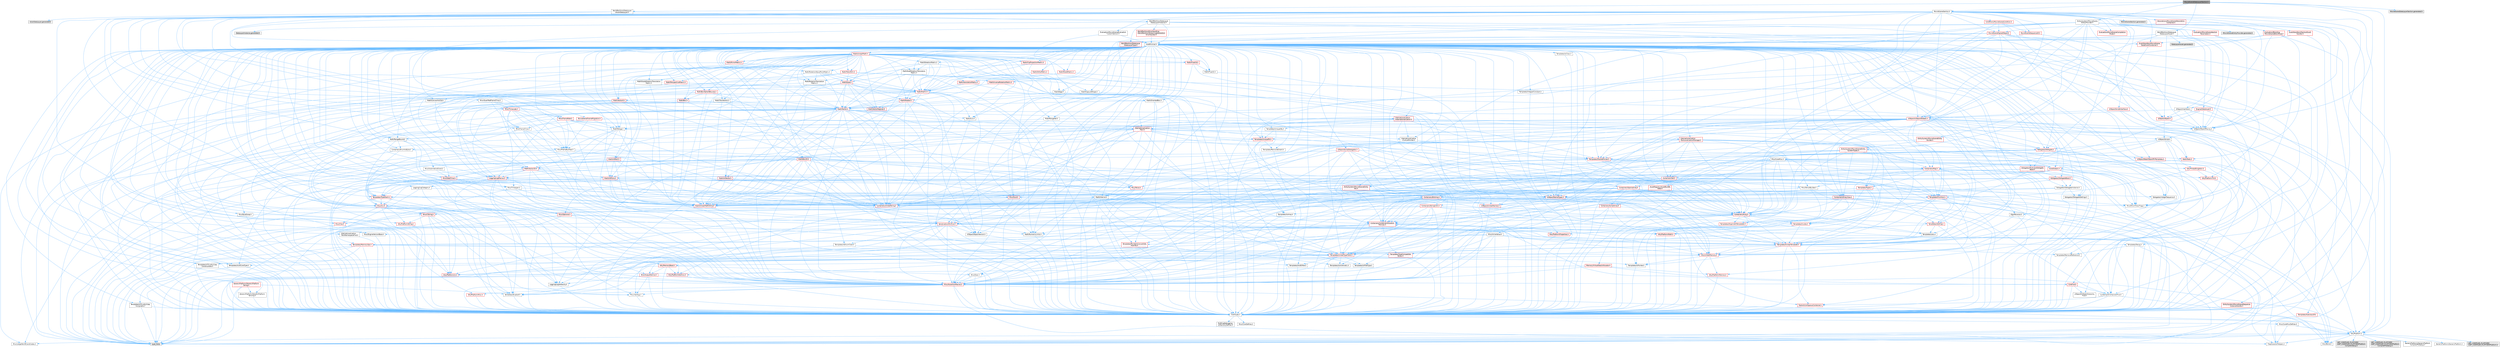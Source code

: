 digraph "MovieSceneDataLayerSection.h"
{
 // INTERACTIVE_SVG=YES
 // LATEX_PDF_SIZE
  bgcolor="transparent";
  edge [fontname=Helvetica,fontsize=10,labelfontname=Helvetica,labelfontsize=10];
  node [fontname=Helvetica,fontsize=10,shape=box,height=0.2,width=0.4];
  Node1 [id="Node000001",label="MovieSceneDataLayerSection.h",height=0.2,width=0.4,color="gray40", fillcolor="grey60", style="filled", fontcolor="black",tooltip=" "];
  Node1 -> Node2 [id="edge1_Node000001_Node000002",color="steelblue1",style="solid",tooltip=" "];
  Node2 [id="Node000002",label="CoreTypes.h",height=0.2,width=0.4,color="grey40", fillcolor="white", style="filled",URL="$dc/dec/CoreTypes_8h.html",tooltip=" "];
  Node2 -> Node3 [id="edge2_Node000002_Node000003",color="steelblue1",style="solid",tooltip=" "];
  Node3 [id="Node000003",label="HAL/Platform.h",height=0.2,width=0.4,color="grey40", fillcolor="white", style="filled",URL="$d9/dd0/Platform_8h.html",tooltip=" "];
  Node3 -> Node4 [id="edge3_Node000003_Node000004",color="steelblue1",style="solid",tooltip=" "];
  Node4 [id="Node000004",label="Misc/Build.h",height=0.2,width=0.4,color="grey40", fillcolor="white", style="filled",URL="$d3/dbb/Build_8h.html",tooltip=" "];
  Node3 -> Node5 [id="edge4_Node000003_Node000005",color="steelblue1",style="solid",tooltip=" "];
  Node5 [id="Node000005",label="Misc/LargeWorldCoordinates.h",height=0.2,width=0.4,color="grey40", fillcolor="white", style="filled",URL="$d2/dcb/LargeWorldCoordinates_8h.html",tooltip=" "];
  Node3 -> Node6 [id="edge5_Node000003_Node000006",color="steelblue1",style="solid",tooltip=" "];
  Node6 [id="Node000006",label="type_traits",height=0.2,width=0.4,color="grey60", fillcolor="#E0E0E0", style="filled",tooltip=" "];
  Node3 -> Node7 [id="edge6_Node000003_Node000007",color="steelblue1",style="solid",tooltip=" "];
  Node7 [id="Node000007",label="PreprocessorHelpers.h",height=0.2,width=0.4,color="grey40", fillcolor="white", style="filled",URL="$db/ddb/PreprocessorHelpers_8h.html",tooltip=" "];
  Node3 -> Node8 [id="edge7_Node000003_Node000008",color="steelblue1",style="solid",tooltip=" "];
  Node8 [id="Node000008",label="UBT_COMPILED_PLATFORM\l/UBT_COMPILED_PLATFORMPlatform\lCompilerPreSetup.h",height=0.2,width=0.4,color="grey60", fillcolor="#E0E0E0", style="filled",tooltip=" "];
  Node3 -> Node9 [id="edge8_Node000003_Node000009",color="steelblue1",style="solid",tooltip=" "];
  Node9 [id="Node000009",label="GenericPlatform/GenericPlatform\lCompilerPreSetup.h",height=0.2,width=0.4,color="grey40", fillcolor="white", style="filled",URL="$d9/dc8/GenericPlatformCompilerPreSetup_8h.html",tooltip=" "];
  Node3 -> Node10 [id="edge9_Node000003_Node000010",color="steelblue1",style="solid",tooltip=" "];
  Node10 [id="Node000010",label="GenericPlatform/GenericPlatform.h",height=0.2,width=0.4,color="grey40", fillcolor="white", style="filled",URL="$d6/d84/GenericPlatform_8h.html",tooltip=" "];
  Node3 -> Node11 [id="edge10_Node000003_Node000011",color="steelblue1",style="solid",tooltip=" "];
  Node11 [id="Node000011",label="UBT_COMPILED_PLATFORM\l/UBT_COMPILED_PLATFORMPlatform.h",height=0.2,width=0.4,color="grey60", fillcolor="#E0E0E0", style="filled",tooltip=" "];
  Node3 -> Node12 [id="edge11_Node000003_Node000012",color="steelblue1",style="solid",tooltip=" "];
  Node12 [id="Node000012",label="UBT_COMPILED_PLATFORM\l/UBT_COMPILED_PLATFORMPlatform\lCompilerSetup.h",height=0.2,width=0.4,color="grey60", fillcolor="#E0E0E0", style="filled",tooltip=" "];
  Node2 -> Node13 [id="edge12_Node000002_Node000013",color="steelblue1",style="solid",tooltip=" "];
  Node13 [id="Node000013",label="ProfilingDebugging\l/UMemoryDefines.h",height=0.2,width=0.4,color="grey40", fillcolor="white", style="filled",URL="$d2/da2/UMemoryDefines_8h.html",tooltip=" "];
  Node2 -> Node14 [id="edge13_Node000002_Node000014",color="steelblue1",style="solid",tooltip=" "];
  Node14 [id="Node000014",label="Misc/CoreMiscDefines.h",height=0.2,width=0.4,color="grey40", fillcolor="white", style="filled",URL="$da/d38/CoreMiscDefines_8h.html",tooltip=" "];
  Node14 -> Node3 [id="edge14_Node000014_Node000003",color="steelblue1",style="solid",tooltip=" "];
  Node14 -> Node7 [id="edge15_Node000014_Node000007",color="steelblue1",style="solid",tooltip=" "];
  Node2 -> Node15 [id="edge16_Node000002_Node000015",color="steelblue1",style="solid",tooltip=" "];
  Node15 [id="Node000015",label="Misc/CoreDefines.h",height=0.2,width=0.4,color="grey40", fillcolor="white", style="filled",URL="$d3/dd2/CoreDefines_8h.html",tooltip=" "];
  Node1 -> Node16 [id="edge17_Node000001_Node000016",color="steelblue1",style="solid",tooltip=" "];
  Node16 [id="Node000016",label="UObject/ObjectMacros.h",height=0.2,width=0.4,color="grey40", fillcolor="white", style="filled",URL="$d8/d8d/ObjectMacros_8h.html",tooltip=" "];
  Node16 -> Node17 [id="edge18_Node000016_Node000017",color="steelblue1",style="solid",tooltip=" "];
  Node17 [id="Node000017",label="Misc/EnumClassFlags.h",height=0.2,width=0.4,color="grey40", fillcolor="white", style="filled",URL="$d8/de7/EnumClassFlags_8h.html",tooltip=" "];
  Node16 -> Node18 [id="edge19_Node000016_Node000018",color="steelblue1",style="solid",tooltip=" "];
  Node18 [id="Node000018",label="UObject/Script.h",height=0.2,width=0.4,color="grey40", fillcolor="white", style="filled",URL="$de/dc6/Script_8h.html",tooltip=" "];
  Node18 -> Node19 [id="edge20_Node000018_Node000019",color="steelblue1",style="solid",tooltip=" "];
  Node19 [id="Node000019",label="Delegates/Delegate.h",height=0.2,width=0.4,color="red", fillcolor="#FFF0F0", style="filled",URL="$d4/d80/Delegate_8h.html",tooltip=" "];
  Node19 -> Node2 [id="edge21_Node000019_Node000002",color="steelblue1",style="solid",tooltip=" "];
  Node19 -> Node20 [id="edge22_Node000019_Node000020",color="steelblue1",style="solid",tooltip=" "];
  Node20 [id="Node000020",label="Misc/AssertionMacros.h",height=0.2,width=0.4,color="red", fillcolor="#FFF0F0", style="filled",URL="$d0/dfa/AssertionMacros_8h.html",tooltip=" "];
  Node20 -> Node2 [id="edge23_Node000020_Node000002",color="steelblue1",style="solid",tooltip=" "];
  Node20 -> Node3 [id="edge24_Node000020_Node000003",color="steelblue1",style="solid",tooltip=" "];
  Node20 -> Node21 [id="edge25_Node000020_Node000021",color="steelblue1",style="solid",tooltip=" "];
  Node21 [id="Node000021",label="HAL/PlatformMisc.h",height=0.2,width=0.4,color="red", fillcolor="#FFF0F0", style="filled",URL="$d0/df5/PlatformMisc_8h.html",tooltip=" "];
  Node21 -> Node2 [id="edge26_Node000021_Node000002",color="steelblue1",style="solid",tooltip=" "];
  Node20 -> Node7 [id="edge27_Node000020_Node000007",color="steelblue1",style="solid",tooltip=" "];
  Node20 -> Node56 [id="edge28_Node000020_Node000056",color="steelblue1",style="solid",tooltip=" "];
  Node56 [id="Node000056",label="Templates/EnableIf.h",height=0.2,width=0.4,color="grey40", fillcolor="white", style="filled",URL="$d7/d60/EnableIf_8h.html",tooltip=" "];
  Node56 -> Node2 [id="edge29_Node000056_Node000002",color="steelblue1",style="solid",tooltip=" "];
  Node20 -> Node62 [id="edge30_Node000020_Node000062",color="steelblue1",style="solid",tooltip=" "];
  Node62 [id="Node000062",label="Misc/VarArgs.h",height=0.2,width=0.4,color="grey40", fillcolor="white", style="filled",URL="$d5/d6f/VarArgs_8h.html",tooltip=" "];
  Node62 -> Node2 [id="edge31_Node000062_Node000002",color="steelblue1",style="solid",tooltip=" "];
  Node19 -> Node70 [id="edge32_Node000019_Node000070",color="steelblue1",style="solid",tooltip=" "];
  Node70 [id="Node000070",label="UObject/NameTypes.h",height=0.2,width=0.4,color="red", fillcolor="#FFF0F0", style="filled",URL="$d6/d35/NameTypes_8h.html",tooltip=" "];
  Node70 -> Node2 [id="edge33_Node000070_Node000002",color="steelblue1",style="solid",tooltip=" "];
  Node70 -> Node20 [id="edge34_Node000070_Node000020",color="steelblue1",style="solid",tooltip=" "];
  Node70 -> Node71 [id="edge35_Node000070_Node000071",color="steelblue1",style="solid",tooltip=" "];
  Node71 [id="Node000071",label="HAL/UnrealMemory.h",height=0.2,width=0.4,color="red", fillcolor="#FFF0F0", style="filled",URL="$d9/d96/UnrealMemory_8h.html",tooltip=" "];
  Node71 -> Node2 [id="edge36_Node000071_Node000002",color="steelblue1",style="solid",tooltip=" "];
  Node71 -> Node75 [id="edge37_Node000071_Node000075",color="steelblue1",style="solid",tooltip=" "];
  Node75 [id="Node000075",label="HAL/MemoryBase.h",height=0.2,width=0.4,color="red", fillcolor="#FFF0F0", style="filled",URL="$d6/d9f/MemoryBase_8h.html",tooltip=" "];
  Node75 -> Node2 [id="edge38_Node000075_Node000002",color="steelblue1",style="solid",tooltip=" "];
  Node75 -> Node49 [id="edge39_Node000075_Node000049",color="steelblue1",style="solid",tooltip=" "];
  Node49 [id="Node000049",label="HAL/PlatformAtomics.h",height=0.2,width=0.4,color="red", fillcolor="#FFF0F0", style="filled",URL="$d3/d36/PlatformAtomics_8h.html",tooltip=" "];
  Node49 -> Node2 [id="edge40_Node000049_Node000002",color="steelblue1",style="solid",tooltip=" "];
  Node75 -> Node33 [id="edge41_Node000075_Node000033",color="steelblue1",style="solid",tooltip=" "];
  Node33 [id="Node000033",label="HAL/PlatformCrt.h",height=0.2,width=0.4,color="red", fillcolor="#FFF0F0", style="filled",URL="$d8/d75/PlatformCrt_8h.html",tooltip=" "];
  Node75 -> Node76 [id="edge42_Node000075_Node000076",color="steelblue1",style="solid",tooltip=" "];
  Node76 [id="Node000076",label="Misc/Exec.h",height=0.2,width=0.4,color="grey40", fillcolor="white", style="filled",URL="$de/ddb/Exec_8h.html",tooltip=" "];
  Node76 -> Node2 [id="edge43_Node000076_Node000002",color="steelblue1",style="solid",tooltip=" "];
  Node76 -> Node20 [id="edge44_Node000076_Node000020",color="steelblue1",style="solid",tooltip=" "];
  Node75 -> Node77 [id="edge45_Node000075_Node000077",color="steelblue1",style="solid",tooltip=" "];
  Node77 [id="Node000077",label="Misc/OutputDevice.h",height=0.2,width=0.4,color="red", fillcolor="#FFF0F0", style="filled",URL="$d7/d32/OutputDevice_8h.html",tooltip=" "];
  Node77 -> Node28 [id="edge46_Node000077_Node000028",color="steelblue1",style="solid",tooltip=" "];
  Node28 [id="Node000028",label="CoreFwd.h",height=0.2,width=0.4,color="red", fillcolor="#FFF0F0", style="filled",URL="$d1/d1e/CoreFwd_8h.html",tooltip=" "];
  Node28 -> Node2 [id="edge47_Node000028_Node000002",color="steelblue1",style="solid",tooltip=" "];
  Node28 -> Node29 [id="edge48_Node000028_Node000029",color="steelblue1",style="solid",tooltip=" "];
  Node29 [id="Node000029",label="Containers/ContainersFwd.h",height=0.2,width=0.4,color="grey40", fillcolor="white", style="filled",URL="$d4/d0a/ContainersFwd_8h.html",tooltip=" "];
  Node29 -> Node3 [id="edge49_Node000029_Node000003",color="steelblue1",style="solid",tooltip=" "];
  Node29 -> Node2 [id="edge50_Node000029_Node000002",color="steelblue1",style="solid",tooltip=" "];
  Node29 -> Node26 [id="edge51_Node000029_Node000026",color="steelblue1",style="solid",tooltip=" "];
  Node26 [id="Node000026",label="Traits/IsContiguousContainer.h",height=0.2,width=0.4,color="red", fillcolor="#FFF0F0", style="filled",URL="$d5/d3c/IsContiguousContainer_8h.html",tooltip=" "];
  Node26 -> Node2 [id="edge52_Node000026_Node000002",color="steelblue1",style="solid",tooltip=" "];
  Node28 -> Node31 [id="edge53_Node000028_Node000031",color="steelblue1",style="solid",tooltip=" "];
  Node31 [id="Node000031",label="UObject/UObjectHierarchy\lFwd.h",height=0.2,width=0.4,color="grey40", fillcolor="white", style="filled",URL="$d3/d13/UObjectHierarchyFwd_8h.html",tooltip=" "];
  Node77 -> Node2 [id="edge54_Node000077_Node000002",color="steelblue1",style="solid",tooltip=" "];
  Node77 -> Node78 [id="edge55_Node000077_Node000078",color="steelblue1",style="solid",tooltip=" "];
  Node78 [id="Node000078",label="Logging/LogVerbosity.h",height=0.2,width=0.4,color="grey40", fillcolor="white", style="filled",URL="$d2/d8f/LogVerbosity_8h.html",tooltip=" "];
  Node78 -> Node2 [id="edge56_Node000078_Node000002",color="steelblue1",style="solid",tooltip=" "];
  Node77 -> Node62 [id="edge57_Node000077_Node000062",color="steelblue1",style="solid",tooltip=" "];
  Node71 -> Node88 [id="edge58_Node000071_Node000088",color="steelblue1",style="solid",tooltip=" "];
  Node88 [id="Node000088",label="HAL/PlatformMemory.h",height=0.2,width=0.4,color="red", fillcolor="#FFF0F0", style="filled",URL="$de/d68/PlatformMemory_8h.html",tooltip=" "];
  Node88 -> Node2 [id="edge59_Node000088_Node000002",color="steelblue1",style="solid",tooltip=" "];
  Node71 -> Node91 [id="edge60_Node000071_Node000091",color="steelblue1",style="solid",tooltip=" "];
  Node91 [id="Node000091",label="Templates/IsPointer.h",height=0.2,width=0.4,color="grey40", fillcolor="white", style="filled",URL="$d7/d05/IsPointer_8h.html",tooltip=" "];
  Node91 -> Node2 [id="edge61_Node000091_Node000002",color="steelblue1",style="solid",tooltip=" "];
  Node70 -> Node92 [id="edge62_Node000070_Node000092",color="steelblue1",style="solid",tooltip=" "];
  Node92 [id="Node000092",label="Templates/UnrealTypeTraits.h",height=0.2,width=0.4,color="red", fillcolor="#FFF0F0", style="filled",URL="$d2/d2d/UnrealTypeTraits_8h.html",tooltip=" "];
  Node92 -> Node2 [id="edge63_Node000092_Node000002",color="steelblue1",style="solid",tooltip=" "];
  Node92 -> Node91 [id="edge64_Node000092_Node000091",color="steelblue1",style="solid",tooltip=" "];
  Node92 -> Node20 [id="edge65_Node000092_Node000020",color="steelblue1",style="solid",tooltip=" "];
  Node92 -> Node84 [id="edge66_Node000092_Node000084",color="steelblue1",style="solid",tooltip=" "];
  Node84 [id="Node000084",label="Templates/AndOrNot.h",height=0.2,width=0.4,color="grey40", fillcolor="white", style="filled",URL="$db/d0a/AndOrNot_8h.html",tooltip=" "];
  Node84 -> Node2 [id="edge67_Node000084_Node000002",color="steelblue1",style="solid",tooltip=" "];
  Node92 -> Node56 [id="edge68_Node000092_Node000056",color="steelblue1",style="solid",tooltip=" "];
  Node92 -> Node93 [id="edge69_Node000092_Node000093",color="steelblue1",style="solid",tooltip=" "];
  Node93 [id="Node000093",label="Templates/IsArithmetic.h",height=0.2,width=0.4,color="grey40", fillcolor="white", style="filled",URL="$d2/d5d/IsArithmetic_8h.html",tooltip=" "];
  Node93 -> Node2 [id="edge70_Node000093_Node000002",color="steelblue1",style="solid",tooltip=" "];
  Node92 -> Node95 [id="edge71_Node000092_Node000095",color="steelblue1",style="solid",tooltip=" "];
  Node95 [id="Node000095",label="Templates/IsPODType.h",height=0.2,width=0.4,color="grey40", fillcolor="white", style="filled",URL="$d7/db1/IsPODType_8h.html",tooltip=" "];
  Node95 -> Node2 [id="edge72_Node000095_Node000002",color="steelblue1",style="solid",tooltip=" "];
  Node92 -> Node96 [id="edge73_Node000092_Node000096",color="steelblue1",style="solid",tooltip=" "];
  Node96 [id="Node000096",label="Templates/IsUECoreType.h",height=0.2,width=0.4,color="grey40", fillcolor="white", style="filled",URL="$d1/db8/IsUECoreType_8h.html",tooltip=" "];
  Node96 -> Node2 [id="edge74_Node000096_Node000002",color="steelblue1",style="solid",tooltip=" "];
  Node96 -> Node6 [id="edge75_Node000096_Node000006",color="steelblue1",style="solid",tooltip=" "];
  Node92 -> Node85 [id="edge76_Node000092_Node000085",color="steelblue1",style="solid",tooltip=" "];
  Node85 [id="Node000085",label="Templates/IsTriviallyCopy\lConstructible.h",height=0.2,width=0.4,color="grey40", fillcolor="white", style="filled",URL="$d3/d78/IsTriviallyCopyConstructible_8h.html",tooltip=" "];
  Node85 -> Node2 [id="edge77_Node000085_Node000002",color="steelblue1",style="solid",tooltip=" "];
  Node85 -> Node6 [id="edge78_Node000085_Node000006",color="steelblue1",style="solid",tooltip=" "];
  Node70 -> Node97 [id="edge79_Node000070_Node000097",color="steelblue1",style="solid",tooltip=" "];
  Node97 [id="Node000097",label="Templates/UnrealTemplate.h",height=0.2,width=0.4,color="red", fillcolor="#FFF0F0", style="filled",URL="$d4/d24/UnrealTemplate_8h.html",tooltip=" "];
  Node97 -> Node2 [id="edge80_Node000097_Node000002",color="steelblue1",style="solid",tooltip=" "];
  Node97 -> Node91 [id="edge81_Node000097_Node000091",color="steelblue1",style="solid",tooltip=" "];
  Node97 -> Node71 [id="edge82_Node000097_Node000071",color="steelblue1",style="solid",tooltip=" "];
  Node97 -> Node92 [id="edge83_Node000097_Node000092",color="steelblue1",style="solid",tooltip=" "];
  Node97 -> Node100 [id="edge84_Node000097_Node000100",color="steelblue1",style="solid",tooltip=" "];
  Node100 [id="Node000100",label="Templates/RemoveReference.h",height=0.2,width=0.4,color="grey40", fillcolor="white", style="filled",URL="$da/dbe/RemoveReference_8h.html",tooltip=" "];
  Node100 -> Node2 [id="edge85_Node000100_Node000002",color="steelblue1",style="solid",tooltip=" "];
  Node97 -> Node101 [id="edge86_Node000097_Node000101",color="steelblue1",style="solid",tooltip=" "];
  Node101 [id="Node000101",label="Templates/TypeCompatible\lBytes.h",height=0.2,width=0.4,color="red", fillcolor="#FFF0F0", style="filled",URL="$df/d0a/TypeCompatibleBytes_8h.html",tooltip=" "];
  Node101 -> Node2 [id="edge87_Node000101_Node000002",color="steelblue1",style="solid",tooltip=" "];
  Node101 -> Node6 [id="edge88_Node000101_Node000006",color="steelblue1",style="solid",tooltip=" "];
  Node97 -> Node26 [id="edge89_Node000097_Node000026",color="steelblue1",style="solid",tooltip=" "];
  Node97 -> Node6 [id="edge90_Node000097_Node000006",color="steelblue1",style="solid",tooltip=" "];
  Node70 -> Node103 [id="edge91_Node000070_Node000103",color="steelblue1",style="solid",tooltip=" "];
  Node103 [id="Node000103",label="Containers/UnrealString.h",height=0.2,width=0.4,color="red", fillcolor="#FFF0F0", style="filled",URL="$d5/dba/UnrealString_8h.html",tooltip=" "];
  Node70 -> Node110 [id="edge92_Node000070_Node000110",color="steelblue1",style="solid",tooltip=" "];
  Node110 [id="Node000110",label="Containers/StringConv.h",height=0.2,width=0.4,color="red", fillcolor="#FFF0F0", style="filled",URL="$d3/ddf/StringConv_8h.html",tooltip=" "];
  Node110 -> Node2 [id="edge93_Node000110_Node000002",color="steelblue1",style="solid",tooltip=" "];
  Node110 -> Node20 [id="edge94_Node000110_Node000020",color="steelblue1",style="solid",tooltip=" "];
  Node110 -> Node111 [id="edge95_Node000110_Node000111",color="steelblue1",style="solid",tooltip=" "];
  Node111 [id="Node000111",label="Containers/ContainerAllocation\lPolicies.h",height=0.2,width=0.4,color="red", fillcolor="#FFF0F0", style="filled",URL="$d7/dff/ContainerAllocationPolicies_8h.html",tooltip=" "];
  Node111 -> Node2 [id="edge96_Node000111_Node000002",color="steelblue1",style="solid",tooltip=" "];
  Node111 -> Node111 [id="edge97_Node000111_Node000111",color="steelblue1",style="solid",tooltip=" "];
  Node111 -> Node113 [id="edge98_Node000111_Node000113",color="steelblue1",style="solid",tooltip=" "];
  Node113 [id="Node000113",label="HAL/PlatformMath.h",height=0.2,width=0.4,color="red", fillcolor="#FFF0F0", style="filled",URL="$dc/d53/PlatformMath_8h.html",tooltip=" "];
  Node113 -> Node2 [id="edge99_Node000113_Node000002",color="steelblue1",style="solid",tooltip=" "];
  Node111 -> Node71 [id="edge100_Node000111_Node000071",color="steelblue1",style="solid",tooltip=" "];
  Node111 -> Node43 [id="edge101_Node000111_Node000043",color="steelblue1",style="solid",tooltip=" "];
  Node43 [id="Node000043",label="Math/NumericLimits.h",height=0.2,width=0.4,color="grey40", fillcolor="white", style="filled",URL="$df/d1b/NumericLimits_8h.html",tooltip=" "];
  Node43 -> Node2 [id="edge102_Node000043_Node000002",color="steelblue1",style="solid",tooltip=" "];
  Node111 -> Node20 [id="edge103_Node000111_Node000020",color="steelblue1",style="solid",tooltip=" "];
  Node111 -> Node122 [id="edge104_Node000111_Node000122",color="steelblue1",style="solid",tooltip=" "];
  Node122 [id="Node000122",label="Templates/MemoryOps.h",height=0.2,width=0.4,color="red", fillcolor="#FFF0F0", style="filled",URL="$db/dea/MemoryOps_8h.html",tooltip=" "];
  Node122 -> Node2 [id="edge105_Node000122_Node000002",color="steelblue1",style="solid",tooltip=" "];
  Node122 -> Node71 [id="edge106_Node000122_Node000071",color="steelblue1",style="solid",tooltip=" "];
  Node122 -> Node86 [id="edge107_Node000122_Node000086",color="steelblue1",style="solid",tooltip=" "];
  Node86 [id="Node000086",label="Templates/IsTriviallyCopy\lAssignable.h",height=0.2,width=0.4,color="grey40", fillcolor="white", style="filled",URL="$d2/df2/IsTriviallyCopyAssignable_8h.html",tooltip=" "];
  Node86 -> Node2 [id="edge108_Node000086_Node000002",color="steelblue1",style="solid",tooltip=" "];
  Node86 -> Node6 [id="edge109_Node000086_Node000006",color="steelblue1",style="solid",tooltip=" "];
  Node122 -> Node85 [id="edge110_Node000122_Node000085",color="steelblue1",style="solid",tooltip=" "];
  Node122 -> Node92 [id="edge111_Node000122_Node000092",color="steelblue1",style="solid",tooltip=" "];
  Node122 -> Node6 [id="edge112_Node000122_Node000006",color="steelblue1",style="solid",tooltip=" "];
  Node111 -> Node101 [id="edge113_Node000111_Node000101",color="steelblue1",style="solid",tooltip=" "];
  Node111 -> Node6 [id="edge114_Node000111_Node000006",color="steelblue1",style="solid",tooltip=" "];
  Node110 -> Node123 [id="edge115_Node000110_Node000123",color="steelblue1",style="solid",tooltip=" "];
  Node123 [id="Node000123",label="Containers/Array.h",height=0.2,width=0.4,color="red", fillcolor="#FFF0F0", style="filled",URL="$df/dd0/Array_8h.html",tooltip=" "];
  Node123 -> Node2 [id="edge116_Node000123_Node000002",color="steelblue1",style="solid",tooltip=" "];
  Node123 -> Node20 [id="edge117_Node000123_Node000020",color="steelblue1",style="solid",tooltip=" "];
  Node123 -> Node71 [id="edge118_Node000123_Node000071",color="steelblue1",style="solid",tooltip=" "];
  Node123 -> Node92 [id="edge119_Node000123_Node000092",color="steelblue1",style="solid",tooltip=" "];
  Node123 -> Node97 [id="edge120_Node000123_Node000097",color="steelblue1",style="solid",tooltip=" "];
  Node123 -> Node111 [id="edge121_Node000123_Node000111",color="steelblue1",style="solid",tooltip=" "];
  Node123 -> Node130 [id="edge122_Node000123_Node000130",color="steelblue1",style="solid",tooltip=" "];
  Node130 [id="Node000130",label="Serialization/Archive.h",height=0.2,width=0.4,color="red", fillcolor="#FFF0F0", style="filled",URL="$d7/d3b/Archive_8h.html",tooltip=" "];
  Node130 -> Node28 [id="edge123_Node000130_Node000028",color="steelblue1",style="solid",tooltip=" "];
  Node130 -> Node2 [id="edge124_Node000130_Node000002",color="steelblue1",style="solid",tooltip=" "];
  Node130 -> Node131 [id="edge125_Node000130_Node000131",color="steelblue1",style="solid",tooltip=" "];
  Node131 [id="Node000131",label="HAL/PlatformProperties.h",height=0.2,width=0.4,color="red", fillcolor="#FFF0F0", style="filled",URL="$d9/db0/PlatformProperties_8h.html",tooltip=" "];
  Node131 -> Node2 [id="edge126_Node000131_Node000002",color="steelblue1",style="solid",tooltip=" "];
  Node130 -> Node134 [id="edge127_Node000130_Node000134",color="steelblue1",style="solid",tooltip=" "];
  Node134 [id="Node000134",label="Internationalization\l/TextNamespaceFwd.h",height=0.2,width=0.4,color="grey40", fillcolor="white", style="filled",URL="$d8/d97/TextNamespaceFwd_8h.html",tooltip=" "];
  Node134 -> Node2 [id="edge128_Node000134_Node000002",color="steelblue1",style="solid",tooltip=" "];
  Node130 -> Node20 [id="edge129_Node000130_Node000020",color="steelblue1",style="solid",tooltip=" "];
  Node130 -> Node4 [id="edge130_Node000130_Node000004",color="steelblue1",style="solid",tooltip=" "];
  Node130 -> Node135 [id="edge131_Node000130_Node000135",color="steelblue1",style="solid",tooltip=" "];
  Node135 [id="Node000135",label="Misc/EngineVersionBase.h",height=0.2,width=0.4,color="grey40", fillcolor="white", style="filled",URL="$d5/d2b/EngineVersionBase_8h.html",tooltip=" "];
  Node135 -> Node2 [id="edge132_Node000135_Node000002",color="steelblue1",style="solid",tooltip=" "];
  Node130 -> Node62 [id="edge133_Node000130_Node000062",color="steelblue1",style="solid",tooltip=" "];
  Node130 -> Node56 [id="edge134_Node000130_Node000056",color="steelblue1",style="solid",tooltip=" "];
  Node130 -> Node138 [id="edge135_Node000130_Node000138",color="steelblue1",style="solid",tooltip=" "];
  Node138 [id="Node000138",label="Templates/IsEnumClass.h",height=0.2,width=0.4,color="grey40", fillcolor="white", style="filled",URL="$d7/d15/IsEnumClass_8h.html",tooltip=" "];
  Node138 -> Node2 [id="edge136_Node000138_Node000002",color="steelblue1",style="solid",tooltip=" "];
  Node138 -> Node84 [id="edge137_Node000138_Node000084",color="steelblue1",style="solid",tooltip=" "];
  Node130 -> Node97 [id="edge138_Node000130_Node000097",color="steelblue1",style="solid",tooltip=" "];
  Node130 -> Node139 [id="edge139_Node000130_Node000139",color="steelblue1",style="solid",tooltip=" "];
  Node139 [id="Node000139",label="UObject/ObjectVersion.h",height=0.2,width=0.4,color="grey40", fillcolor="white", style="filled",URL="$da/d63/ObjectVersion_8h.html",tooltip=" "];
  Node139 -> Node2 [id="edge140_Node000139_Node000002",color="steelblue1",style="solid",tooltip=" "];
  Node123 -> Node156 [id="edge141_Node000123_Node000156",color="steelblue1",style="solid",tooltip=" "];
  Node156 [id="Node000156",label="Templates/Invoke.h",height=0.2,width=0.4,color="red", fillcolor="#FFF0F0", style="filled",URL="$d7/deb/Invoke_8h.html",tooltip=" "];
  Node156 -> Node2 [id="edge142_Node000156_Node000002",color="steelblue1",style="solid",tooltip=" "];
  Node156 -> Node97 [id="edge143_Node000156_Node000097",color="steelblue1",style="solid",tooltip=" "];
  Node156 -> Node6 [id="edge144_Node000156_Node000006",color="steelblue1",style="solid",tooltip=" "];
  Node123 -> Node161 [id="edge145_Node000123_Node000161",color="steelblue1",style="solid",tooltip=" "];
  Node161 [id="Node000161",label="Templates/Less.h",height=0.2,width=0.4,color="grey40", fillcolor="white", style="filled",URL="$de/dc8/Less_8h.html",tooltip=" "];
  Node161 -> Node2 [id="edge146_Node000161_Node000002",color="steelblue1",style="solid",tooltip=" "];
  Node161 -> Node97 [id="edge147_Node000161_Node000097",color="steelblue1",style="solid",tooltip=" "];
  Node123 -> Node169 [id="edge148_Node000123_Node000169",color="steelblue1",style="solid",tooltip=" "];
  Node169 [id="Node000169",label="Templates/Sorting.h",height=0.2,width=0.4,color="red", fillcolor="#FFF0F0", style="filled",URL="$d3/d9e/Sorting_8h.html",tooltip=" "];
  Node169 -> Node2 [id="edge149_Node000169_Node000002",color="steelblue1",style="solid",tooltip=" "];
  Node169 -> Node113 [id="edge150_Node000169_Node000113",color="steelblue1",style="solid",tooltip=" "];
  Node169 -> Node161 [id="edge151_Node000169_Node000161",color="steelblue1",style="solid",tooltip=" "];
  Node123 -> Node173 [id="edge152_Node000123_Node000173",color="steelblue1",style="solid",tooltip=" "];
  Node173 [id="Node000173",label="Templates/AlignmentTemplates.h",height=0.2,width=0.4,color="red", fillcolor="#FFF0F0", style="filled",URL="$dd/d32/AlignmentTemplates_8h.html",tooltip=" "];
  Node173 -> Node2 [id="edge153_Node000173_Node000002",color="steelblue1",style="solid",tooltip=" "];
  Node173 -> Node91 [id="edge154_Node000173_Node000091",color="steelblue1",style="solid",tooltip=" "];
  Node123 -> Node6 [id="edge155_Node000123_Node000006",color="steelblue1",style="solid",tooltip=" "];
  Node110 -> Node147 [id="edge156_Node000110_Node000147",color="steelblue1",style="solid",tooltip=" "];
  Node147 [id="Node000147",label="Misc/CString.h",height=0.2,width=0.4,color="red", fillcolor="#FFF0F0", style="filled",URL="$d2/d49/CString_8h.html",tooltip=" "];
  Node147 -> Node2 [id="edge157_Node000147_Node000002",color="steelblue1",style="solid",tooltip=" "];
  Node147 -> Node33 [id="edge158_Node000147_Node000033",color="steelblue1",style="solid",tooltip=" "];
  Node147 -> Node73 [id="edge159_Node000147_Node000073",color="steelblue1",style="solid",tooltip=" "];
  Node73 [id="Node000073",label="HAL/PlatformString.h",height=0.2,width=0.4,color="red", fillcolor="#FFF0F0", style="filled",URL="$db/db5/PlatformString_8h.html",tooltip=" "];
  Node73 -> Node2 [id="edge160_Node000073_Node000002",color="steelblue1",style="solid",tooltip=" "];
  Node147 -> Node20 [id="edge161_Node000147_Node000020",color="steelblue1",style="solid",tooltip=" "];
  Node147 -> Node148 [id="edge162_Node000147_Node000148",color="steelblue1",style="solid",tooltip=" "];
  Node148 [id="Node000148",label="Misc/Char.h",height=0.2,width=0.4,color="red", fillcolor="#FFF0F0", style="filled",URL="$d0/d58/Char_8h.html",tooltip=" "];
  Node148 -> Node2 [id="edge163_Node000148_Node000002",color="steelblue1",style="solid",tooltip=" "];
  Node148 -> Node6 [id="edge164_Node000148_Node000006",color="steelblue1",style="solid",tooltip=" "];
  Node147 -> Node62 [id="edge165_Node000147_Node000062",color="steelblue1",style="solid",tooltip=" "];
  Node110 -> Node174 [id="edge166_Node000110_Node000174",color="steelblue1",style="solid",tooltip=" "];
  Node174 [id="Node000174",label="Templates/IsArray.h",height=0.2,width=0.4,color="grey40", fillcolor="white", style="filled",URL="$d8/d8d/IsArray_8h.html",tooltip=" "];
  Node174 -> Node2 [id="edge167_Node000174_Node000002",color="steelblue1",style="solid",tooltip=" "];
  Node110 -> Node97 [id="edge168_Node000110_Node000097",color="steelblue1",style="solid",tooltip=" "];
  Node110 -> Node92 [id="edge169_Node000110_Node000092",color="steelblue1",style="solid",tooltip=" "];
  Node110 -> Node26 [id="edge170_Node000110_Node000026",color="steelblue1",style="solid",tooltip=" "];
  Node110 -> Node6 [id="edge171_Node000110_Node000006",color="steelblue1",style="solid",tooltip=" "];
  Node70 -> Node175 [id="edge172_Node000070_Node000175",color="steelblue1",style="solid",tooltip=" "];
  Node175 [id="Node000175",label="UObject/UnrealNames.h",height=0.2,width=0.4,color="red", fillcolor="#FFF0F0", style="filled",URL="$d8/db1/UnrealNames_8h.html",tooltip=" "];
  Node175 -> Node2 [id="edge173_Node000175_Node000002",color="steelblue1",style="solid",tooltip=" "];
  Node19 -> Node183 [id="edge174_Node000019_Node000183",color="steelblue1",style="solid",tooltip=" "];
  Node183 [id="Node000183",label="Templates/SharedPointer.h",height=0.2,width=0.4,color="red", fillcolor="#FFF0F0", style="filled",URL="$d2/d17/SharedPointer_8h.html",tooltip=" "];
  Node183 -> Node2 [id="edge175_Node000183_Node000002",color="steelblue1",style="solid",tooltip=" "];
  Node183 -> Node184 [id="edge176_Node000183_Node000184",color="steelblue1",style="solid",tooltip=" "];
  Node184 [id="Node000184",label="Templates/PointerIsConvertible\lFromTo.h",height=0.2,width=0.4,color="red", fillcolor="#FFF0F0", style="filled",URL="$d6/d65/PointerIsConvertibleFromTo_8h.html",tooltip=" "];
  Node184 -> Node2 [id="edge177_Node000184_Node000002",color="steelblue1",style="solid",tooltip=" "];
  Node184 -> Node6 [id="edge178_Node000184_Node000006",color="steelblue1",style="solid",tooltip=" "];
  Node183 -> Node20 [id="edge179_Node000183_Node000020",color="steelblue1",style="solid",tooltip=" "];
  Node183 -> Node71 [id="edge180_Node000183_Node000071",color="steelblue1",style="solid",tooltip=" "];
  Node183 -> Node123 [id="edge181_Node000183_Node000123",color="steelblue1",style="solid",tooltip=" "];
  Node183 -> Node185 [id="edge182_Node000183_Node000185",color="steelblue1",style="solid",tooltip=" "];
  Node185 [id="Node000185",label="Containers/Map.h",height=0.2,width=0.4,color="red", fillcolor="#FFF0F0", style="filled",URL="$df/d79/Map_8h.html",tooltip=" "];
  Node185 -> Node2 [id="edge183_Node000185_Node000002",color="steelblue1",style="solid",tooltip=" "];
  Node185 -> Node186 [id="edge184_Node000185_Node000186",color="steelblue1",style="solid",tooltip=" "];
  Node186 [id="Node000186",label="Algo/Reverse.h",height=0.2,width=0.4,color="grey40", fillcolor="white", style="filled",URL="$d5/d93/Reverse_8h.html",tooltip=" "];
  Node186 -> Node2 [id="edge185_Node000186_Node000002",color="steelblue1",style="solid",tooltip=" "];
  Node186 -> Node97 [id="edge186_Node000186_Node000097",color="steelblue1",style="solid",tooltip=" "];
  Node185 -> Node187 [id="edge187_Node000185_Node000187",color="steelblue1",style="solid",tooltip=" "];
  Node187 [id="Node000187",label="Containers/Set.h",height=0.2,width=0.4,color="red", fillcolor="#FFF0F0", style="filled",URL="$d4/d45/Set_8h.html",tooltip=" "];
  Node187 -> Node111 [id="edge188_Node000187_Node000111",color="steelblue1",style="solid",tooltip=" "];
  Node187 -> Node189 [id="edge189_Node000187_Node000189",color="steelblue1",style="solid",tooltip=" "];
  Node189 [id="Node000189",label="Containers/SparseArray.h",height=0.2,width=0.4,color="red", fillcolor="#FFF0F0", style="filled",URL="$d5/dbf/SparseArray_8h.html",tooltip=" "];
  Node189 -> Node2 [id="edge190_Node000189_Node000002",color="steelblue1",style="solid",tooltip=" "];
  Node189 -> Node20 [id="edge191_Node000189_Node000020",color="steelblue1",style="solid",tooltip=" "];
  Node189 -> Node71 [id="edge192_Node000189_Node000071",color="steelblue1",style="solid",tooltip=" "];
  Node189 -> Node92 [id="edge193_Node000189_Node000092",color="steelblue1",style="solid",tooltip=" "];
  Node189 -> Node97 [id="edge194_Node000189_Node000097",color="steelblue1",style="solid",tooltip=" "];
  Node189 -> Node111 [id="edge195_Node000189_Node000111",color="steelblue1",style="solid",tooltip=" "];
  Node189 -> Node161 [id="edge196_Node000189_Node000161",color="steelblue1",style="solid",tooltip=" "];
  Node189 -> Node123 [id="edge197_Node000189_Node000123",color="steelblue1",style="solid",tooltip=" "];
  Node189 -> Node172 [id="edge198_Node000189_Node000172",color="steelblue1",style="solid",tooltip=" "];
  Node172 [id="Node000172",label="Math/UnrealMathUtility.h",height=0.2,width=0.4,color="red", fillcolor="#FFF0F0", style="filled",URL="$db/db8/UnrealMathUtility_8h.html",tooltip=" "];
  Node172 -> Node2 [id="edge199_Node000172_Node000002",color="steelblue1",style="solid",tooltip=" "];
  Node172 -> Node20 [id="edge200_Node000172_Node000020",color="steelblue1",style="solid",tooltip=" "];
  Node172 -> Node113 [id="edge201_Node000172_Node000113",color="steelblue1",style="solid",tooltip=" "];
  Node189 -> Node190 [id="edge202_Node000189_Node000190",color="steelblue1",style="solid",tooltip=" "];
  Node190 [id="Node000190",label="Containers/ScriptArray.h",height=0.2,width=0.4,color="red", fillcolor="#FFF0F0", style="filled",URL="$dc/daf/ScriptArray_8h.html",tooltip=" "];
  Node190 -> Node2 [id="edge203_Node000190_Node000002",color="steelblue1",style="solid",tooltip=" "];
  Node190 -> Node20 [id="edge204_Node000190_Node000020",color="steelblue1",style="solid",tooltip=" "];
  Node190 -> Node71 [id="edge205_Node000190_Node000071",color="steelblue1",style="solid",tooltip=" "];
  Node190 -> Node111 [id="edge206_Node000190_Node000111",color="steelblue1",style="solid",tooltip=" "];
  Node190 -> Node123 [id="edge207_Node000190_Node000123",color="steelblue1",style="solid",tooltip=" "];
  Node189 -> Node191 [id="edge208_Node000189_Node000191",color="steelblue1",style="solid",tooltip=" "];
  Node191 [id="Node000191",label="Containers/BitArray.h",height=0.2,width=0.4,color="red", fillcolor="#FFF0F0", style="filled",URL="$d1/de4/BitArray_8h.html",tooltip=" "];
  Node191 -> Node111 [id="edge209_Node000191_Node000111",color="steelblue1",style="solid",tooltip=" "];
  Node191 -> Node2 [id="edge210_Node000191_Node000002",color="steelblue1",style="solid",tooltip=" "];
  Node191 -> Node49 [id="edge211_Node000191_Node000049",color="steelblue1",style="solid",tooltip=" "];
  Node191 -> Node71 [id="edge212_Node000191_Node000071",color="steelblue1",style="solid",tooltip=" "];
  Node191 -> Node172 [id="edge213_Node000191_Node000172",color="steelblue1",style="solid",tooltip=" "];
  Node191 -> Node20 [id="edge214_Node000191_Node000020",color="steelblue1",style="solid",tooltip=" "];
  Node191 -> Node17 [id="edge215_Node000191_Node000017",color="steelblue1",style="solid",tooltip=" "];
  Node191 -> Node130 [id="edge216_Node000191_Node000130",color="steelblue1",style="solid",tooltip=" "];
  Node191 -> Node56 [id="edge217_Node000191_Node000056",color="steelblue1",style="solid",tooltip=" "];
  Node191 -> Node156 [id="edge218_Node000191_Node000156",color="steelblue1",style="solid",tooltip=" "];
  Node191 -> Node97 [id="edge219_Node000191_Node000097",color="steelblue1",style="solid",tooltip=" "];
  Node191 -> Node92 [id="edge220_Node000191_Node000092",color="steelblue1",style="solid",tooltip=" "];
  Node189 -> Node103 [id="edge221_Node000189_Node000103",color="steelblue1",style="solid",tooltip=" "];
  Node187 -> Node29 [id="edge222_Node000187_Node000029",color="steelblue1",style="solid",tooltip=" "];
  Node187 -> Node172 [id="edge223_Node000187_Node000172",color="steelblue1",style="solid",tooltip=" "];
  Node187 -> Node20 [id="edge224_Node000187_Node000020",color="steelblue1",style="solid",tooltip=" "];
  Node187 -> Node207 [id="edge225_Node000187_Node000207",color="steelblue1",style="solid",tooltip=" "];
  Node207 [id="Node000207",label="Misc/StructBuilder.h",height=0.2,width=0.4,color="grey40", fillcolor="white", style="filled",URL="$d9/db3/StructBuilder_8h.html",tooltip=" "];
  Node207 -> Node2 [id="edge226_Node000207_Node000002",color="steelblue1",style="solid",tooltip=" "];
  Node207 -> Node172 [id="edge227_Node000207_Node000172",color="steelblue1",style="solid",tooltip=" "];
  Node207 -> Node173 [id="edge228_Node000207_Node000173",color="steelblue1",style="solid",tooltip=" "];
  Node187 -> Node208 [id="edge229_Node000187_Node000208",color="steelblue1",style="solid",tooltip=" "];
  Node208 [id="Node000208",label="Templates/Function.h",height=0.2,width=0.4,color="red", fillcolor="#FFF0F0", style="filled",URL="$df/df5/Function_8h.html",tooltip=" "];
  Node208 -> Node2 [id="edge230_Node000208_Node000002",color="steelblue1",style="solid",tooltip=" "];
  Node208 -> Node20 [id="edge231_Node000208_Node000020",color="steelblue1",style="solid",tooltip=" "];
  Node208 -> Node71 [id="edge232_Node000208_Node000071",color="steelblue1",style="solid",tooltip=" "];
  Node208 -> Node92 [id="edge233_Node000208_Node000092",color="steelblue1",style="solid",tooltip=" "];
  Node208 -> Node156 [id="edge234_Node000208_Node000156",color="steelblue1",style="solid",tooltip=" "];
  Node208 -> Node97 [id="edge235_Node000208_Node000097",color="steelblue1",style="solid",tooltip=" "];
  Node208 -> Node172 [id="edge236_Node000208_Node000172",color="steelblue1",style="solid",tooltip=" "];
  Node208 -> Node6 [id="edge237_Node000208_Node000006",color="steelblue1",style="solid",tooltip=" "];
  Node187 -> Node169 [id="edge238_Node000187_Node000169",color="steelblue1",style="solid",tooltip=" "];
  Node187 -> Node145 [id="edge239_Node000187_Node000145",color="steelblue1",style="solid",tooltip=" "];
  Node145 [id="Node000145",label="Templates/TypeHash.h",height=0.2,width=0.4,color="red", fillcolor="#FFF0F0", style="filled",URL="$d1/d62/TypeHash_8h.html",tooltip=" "];
  Node145 -> Node2 [id="edge240_Node000145_Node000002",color="steelblue1",style="solid",tooltip=" "];
  Node145 -> Node146 [id="edge241_Node000145_Node000146",color="steelblue1",style="solid",tooltip=" "];
  Node146 [id="Node000146",label="Misc/Crc.h",height=0.2,width=0.4,color="red", fillcolor="#FFF0F0", style="filled",URL="$d4/dd2/Crc_8h.html",tooltip=" "];
  Node146 -> Node2 [id="edge242_Node000146_Node000002",color="steelblue1",style="solid",tooltip=" "];
  Node146 -> Node73 [id="edge243_Node000146_Node000073",color="steelblue1",style="solid",tooltip=" "];
  Node146 -> Node20 [id="edge244_Node000146_Node000020",color="steelblue1",style="solid",tooltip=" "];
  Node146 -> Node147 [id="edge245_Node000146_Node000147",color="steelblue1",style="solid",tooltip=" "];
  Node146 -> Node148 [id="edge246_Node000146_Node000148",color="steelblue1",style="solid",tooltip=" "];
  Node146 -> Node92 [id="edge247_Node000146_Node000092",color="steelblue1",style="solid",tooltip=" "];
  Node145 -> Node6 [id="edge248_Node000145_Node000006",color="steelblue1",style="solid",tooltip=" "];
  Node187 -> Node97 [id="edge249_Node000187_Node000097",color="steelblue1",style="solid",tooltip=" "];
  Node187 -> Node6 [id="edge250_Node000187_Node000006",color="steelblue1",style="solid",tooltip=" "];
  Node185 -> Node103 [id="edge251_Node000185_Node000103",color="steelblue1",style="solid",tooltip=" "];
  Node185 -> Node20 [id="edge252_Node000185_Node000020",color="steelblue1",style="solid",tooltip=" "];
  Node185 -> Node207 [id="edge253_Node000185_Node000207",color="steelblue1",style="solid",tooltip=" "];
  Node185 -> Node208 [id="edge254_Node000185_Node000208",color="steelblue1",style="solid",tooltip=" "];
  Node185 -> Node169 [id="edge255_Node000185_Node000169",color="steelblue1",style="solid",tooltip=" "];
  Node185 -> Node211 [id="edge256_Node000185_Node000211",color="steelblue1",style="solid",tooltip=" "];
  Node211 [id="Node000211",label="Templates/Tuple.h",height=0.2,width=0.4,color="red", fillcolor="#FFF0F0", style="filled",URL="$d2/d4f/Tuple_8h.html",tooltip=" "];
  Node211 -> Node2 [id="edge257_Node000211_Node000002",color="steelblue1",style="solid",tooltip=" "];
  Node211 -> Node97 [id="edge258_Node000211_Node000097",color="steelblue1",style="solid",tooltip=" "];
  Node211 -> Node212 [id="edge259_Node000211_Node000212",color="steelblue1",style="solid",tooltip=" "];
  Node212 [id="Node000212",label="Delegates/IntegerSequence.h",height=0.2,width=0.4,color="grey40", fillcolor="white", style="filled",URL="$d2/dcc/IntegerSequence_8h.html",tooltip=" "];
  Node212 -> Node2 [id="edge260_Node000212_Node000002",color="steelblue1",style="solid",tooltip=" "];
  Node211 -> Node156 [id="edge261_Node000211_Node000156",color="steelblue1",style="solid",tooltip=" "];
  Node211 -> Node145 [id="edge262_Node000211_Node000145",color="steelblue1",style="solid",tooltip=" "];
  Node211 -> Node6 [id="edge263_Node000211_Node000006",color="steelblue1",style="solid",tooltip=" "];
  Node185 -> Node97 [id="edge264_Node000185_Node000097",color="steelblue1",style="solid",tooltip=" "];
  Node185 -> Node92 [id="edge265_Node000185_Node000092",color="steelblue1",style="solid",tooltip=" "];
  Node185 -> Node6 [id="edge266_Node000185_Node000006",color="steelblue1",style="solid",tooltip=" "];
  Node183 -> Node214 [id="edge267_Node000183_Node000214",color="steelblue1",style="solid",tooltip=" "];
  Node214 [id="Node000214",label="CoreGlobals.h",height=0.2,width=0.4,color="red", fillcolor="#FFF0F0", style="filled",URL="$d5/d8c/CoreGlobals_8h.html",tooltip=" "];
  Node214 -> Node103 [id="edge268_Node000214_Node000103",color="steelblue1",style="solid",tooltip=" "];
  Node214 -> Node2 [id="edge269_Node000214_Node000002",color="steelblue1",style="solid",tooltip=" "];
  Node214 -> Node215 [id="edge270_Node000214_Node000215",color="steelblue1",style="solid",tooltip=" "];
  Node215 [id="Node000215",label="HAL/PlatformTLS.h",height=0.2,width=0.4,color="red", fillcolor="#FFF0F0", style="filled",URL="$d0/def/PlatformTLS_8h.html",tooltip=" "];
  Node215 -> Node2 [id="edge271_Node000215_Node000002",color="steelblue1",style="solid",tooltip=" "];
  Node214 -> Node218 [id="edge272_Node000214_Node000218",color="steelblue1",style="solid",tooltip=" "];
  Node218 [id="Node000218",label="Logging/LogMacros.h",height=0.2,width=0.4,color="red", fillcolor="#FFF0F0", style="filled",URL="$d0/d16/LogMacros_8h.html",tooltip=" "];
  Node218 -> Node103 [id="edge273_Node000218_Node000103",color="steelblue1",style="solid",tooltip=" "];
  Node218 -> Node2 [id="edge274_Node000218_Node000002",color="steelblue1",style="solid",tooltip=" "];
  Node218 -> Node7 [id="edge275_Node000218_Node000007",color="steelblue1",style="solid",tooltip=" "];
  Node218 -> Node219 [id="edge276_Node000218_Node000219",color="steelblue1",style="solid",tooltip=" "];
  Node219 [id="Node000219",label="Logging/LogCategory.h",height=0.2,width=0.4,color="grey40", fillcolor="white", style="filled",URL="$d9/d36/LogCategory_8h.html",tooltip=" "];
  Node219 -> Node2 [id="edge277_Node000219_Node000002",color="steelblue1",style="solid",tooltip=" "];
  Node219 -> Node78 [id="edge278_Node000219_Node000078",color="steelblue1",style="solid",tooltip=" "];
  Node219 -> Node70 [id="edge279_Node000219_Node000070",color="steelblue1",style="solid",tooltip=" "];
  Node218 -> Node78 [id="edge280_Node000218_Node000078",color="steelblue1",style="solid",tooltip=" "];
  Node218 -> Node20 [id="edge281_Node000218_Node000020",color="steelblue1",style="solid",tooltip=" "];
  Node218 -> Node4 [id="edge282_Node000218_Node000004",color="steelblue1",style="solid",tooltip=" "];
  Node218 -> Node62 [id="edge283_Node000218_Node000062",color="steelblue1",style="solid",tooltip=" "];
  Node218 -> Node56 [id="edge284_Node000218_Node000056",color="steelblue1",style="solid",tooltip=" "];
  Node218 -> Node6 [id="edge285_Node000218_Node000006",color="steelblue1",style="solid",tooltip=" "];
  Node214 -> Node4 [id="edge286_Node000214_Node000004",color="steelblue1",style="solid",tooltip=" "];
  Node214 -> Node17 [id="edge287_Node000214_Node000017",color="steelblue1",style="solid",tooltip=" "];
  Node214 -> Node77 [id="edge288_Node000214_Node000077",color="steelblue1",style="solid",tooltip=" "];
  Node214 -> Node70 [id="edge289_Node000214_Node000070",color="steelblue1",style="solid",tooltip=" "];
  Node19 -> Node226 [id="edge290_Node000019_Node000226",color="steelblue1",style="solid",tooltip=" "];
  Node226 [id="Node000226",label="UObject/WeakObjectPtrTemplates.h",height=0.2,width=0.4,color="red", fillcolor="#FFF0F0", style="filled",URL="$d8/d3b/WeakObjectPtrTemplates_8h.html",tooltip=" "];
  Node226 -> Node2 [id="edge291_Node000226_Node000002",color="steelblue1",style="solid",tooltip=" "];
  Node226 -> Node185 [id="edge292_Node000226_Node000185",color="steelblue1",style="solid",tooltip=" "];
  Node226 -> Node6 [id="edge293_Node000226_Node000006",color="steelblue1",style="solid",tooltip=" "];
  Node19 -> Node229 [id="edge294_Node000019_Node000229",color="steelblue1",style="solid",tooltip=" "];
  Node229 [id="Node000229",label="Delegates/MulticastDelegate\lBase.h",height=0.2,width=0.4,color="red", fillcolor="#FFF0F0", style="filled",URL="$db/d16/MulticastDelegateBase_8h.html",tooltip=" "];
  Node229 -> Node2 [id="edge295_Node000229_Node000002",color="steelblue1",style="solid",tooltip=" "];
  Node229 -> Node111 [id="edge296_Node000229_Node000111",color="steelblue1",style="solid",tooltip=" "];
  Node229 -> Node123 [id="edge297_Node000229_Node000123",color="steelblue1",style="solid",tooltip=" "];
  Node229 -> Node172 [id="edge298_Node000229_Node000172",color="steelblue1",style="solid",tooltip=" "];
  Node229 -> Node230 [id="edge299_Node000229_Node000230",color="steelblue1",style="solid",tooltip=" "];
  Node230 [id="Node000230",label="Delegates/IDelegateInstance.h",height=0.2,width=0.4,color="grey40", fillcolor="white", style="filled",URL="$d2/d10/IDelegateInstance_8h.html",tooltip=" "];
  Node230 -> Node2 [id="edge300_Node000230_Node000002",color="steelblue1",style="solid",tooltip=" "];
  Node230 -> Node145 [id="edge301_Node000230_Node000145",color="steelblue1",style="solid",tooltip=" "];
  Node230 -> Node70 [id="edge302_Node000230_Node000070",color="steelblue1",style="solid",tooltip=" "];
  Node230 -> Node231 [id="edge303_Node000230_Node000231",color="steelblue1",style="solid",tooltip=" "];
  Node231 [id="Node000231",label="Delegates/DelegateSettings.h",height=0.2,width=0.4,color="grey40", fillcolor="white", style="filled",URL="$d0/d97/DelegateSettings_8h.html",tooltip=" "];
  Node231 -> Node2 [id="edge304_Node000231_Node000002",color="steelblue1",style="solid",tooltip=" "];
  Node229 -> Node232 [id="edge305_Node000229_Node000232",color="steelblue1",style="solid",tooltip=" "];
  Node232 [id="Node000232",label="Delegates/DelegateBase.h",height=0.2,width=0.4,color="red", fillcolor="#FFF0F0", style="filled",URL="$da/d67/DelegateBase_8h.html",tooltip=" "];
  Node232 -> Node2 [id="edge306_Node000232_Node000002",color="steelblue1",style="solid",tooltip=" "];
  Node232 -> Node111 [id="edge307_Node000232_Node000111",color="steelblue1",style="solid",tooltip=" "];
  Node232 -> Node172 [id="edge308_Node000232_Node000172",color="steelblue1",style="solid",tooltip=" "];
  Node232 -> Node70 [id="edge309_Node000232_Node000070",color="steelblue1",style="solid",tooltip=" "];
  Node232 -> Node231 [id="edge310_Node000232_Node000231",color="steelblue1",style="solid",tooltip=" "];
  Node232 -> Node230 [id="edge311_Node000232_Node000230",color="steelblue1",style="solid",tooltip=" "];
  Node19 -> Node212 [id="edge312_Node000019_Node000212",color="steelblue1",style="solid",tooltip=" "];
  Node18 -> Node244 [id="edge313_Node000018_Node000244",color="steelblue1",style="solid",tooltip=" "];
  Node244 [id="Node000244",label="HAL/ThreadSingleton.h",height=0.2,width=0.4,color="red", fillcolor="#FFF0F0", style="filled",URL="$d0/dd5/ThreadSingleton_8h.html",tooltip=" "];
  Node244 -> Node2 [id="edge314_Node000244_Node000002",color="steelblue1",style="solid",tooltip=" "];
  Node244 -> Node208 [id="edge315_Node000244_Node000208",color="steelblue1",style="solid",tooltip=" "];
  Node244 -> Node215 [id="edge316_Node000244_Node000215",color="steelblue1",style="solid",tooltip=" "];
  Node18 -> Node246 [id="edge317_Node000018_Node000246",color="steelblue1",style="solid",tooltip=" "];
  Node246 [id="Node000246",label="Stats/Stats.h",height=0.2,width=0.4,color="red", fillcolor="#FFF0F0", style="filled",URL="$dc/d09/Stats_8h.html",tooltip=" "];
  Node246 -> Node214 [id="edge318_Node000246_Node000214",color="steelblue1",style="solid",tooltip=" "];
  Node246 -> Node2 [id="edge319_Node000246_Node000002",color="steelblue1",style="solid",tooltip=" "];
  Node18 -> Node17 [id="edge320_Node000018_Node000017",color="steelblue1",style="solid",tooltip=" "];
  Node18 -> Node272 [id="edge321_Node000018_Node000272",color="steelblue1",style="solid",tooltip=" "];
  Node272 [id="Node000272",label="Misc/CoreMisc.h",height=0.2,width=0.4,color="grey40", fillcolor="white", style="filled",URL="$d8/d97/CoreMisc_8h.html",tooltip=" "];
  Node272 -> Node123 [id="edge322_Node000272_Node000123",color="steelblue1",style="solid",tooltip=" "];
  Node272 -> Node111 [id="edge323_Node000272_Node000111",color="steelblue1",style="solid",tooltip=" "];
  Node272 -> Node185 [id="edge324_Node000272_Node000185",color="steelblue1",style="solid",tooltip=" "];
  Node272 -> Node103 [id="edge325_Node000272_Node000103",color="steelblue1",style="solid",tooltip=" "];
  Node272 -> Node214 [id="edge326_Node000272_Node000214",color="steelblue1",style="solid",tooltip=" "];
  Node272 -> Node2 [id="edge327_Node000272_Node000002",color="steelblue1",style="solid",tooltip=" "];
  Node272 -> Node131 [id="edge328_Node000272_Node000131",color="steelblue1",style="solid",tooltip=" "];
  Node272 -> Node244 [id="edge329_Node000272_Node000244",color="steelblue1",style="solid",tooltip=" "];
  Node272 -> Node78 [id="edge330_Node000272_Node000078",color="steelblue1",style="solid",tooltip=" "];
  Node272 -> Node273 [id="edge331_Node000272_Node000273",color="steelblue1",style="solid",tooltip=" "];
  Node273 [id="Node000273",label="Math/IntPoint.h",height=0.2,width=0.4,color="red", fillcolor="#FFF0F0", style="filled",URL="$d3/df7/IntPoint_8h.html",tooltip=" "];
  Node273 -> Node2 [id="edge332_Node000273_Node000002",color="steelblue1",style="solid",tooltip=" "];
  Node273 -> Node20 [id="edge333_Node000273_Node000020",color="steelblue1",style="solid",tooltip=" "];
  Node273 -> Node264 [id="edge334_Node000273_Node000264",color="steelblue1",style="solid",tooltip=" "];
  Node264 [id="Node000264",label="Misc/Parse.h",height=0.2,width=0.4,color="red", fillcolor="#FFF0F0", style="filled",URL="$dc/d71/Parse_8h.html",tooltip=" "];
  Node264 -> Node103 [id="edge335_Node000264_Node000103",color="steelblue1",style="solid",tooltip=" "];
  Node264 -> Node2 [id="edge336_Node000264_Node000002",color="steelblue1",style="solid",tooltip=" "];
  Node264 -> Node33 [id="edge337_Node000264_Node000033",color="steelblue1",style="solid",tooltip=" "];
  Node264 -> Node4 [id="edge338_Node000264_Node000004",color="steelblue1",style="solid",tooltip=" "];
  Node264 -> Node17 [id="edge339_Node000264_Node000017",color="steelblue1",style="solid",tooltip=" "];
  Node264 -> Node208 [id="edge340_Node000264_Node000208",color="steelblue1",style="solid",tooltip=" "];
  Node273 -> Node172 [id="edge341_Node000273_Node000172",color="steelblue1",style="solid",tooltip=" "];
  Node273 -> Node103 [id="edge342_Node000273_Node000103",color="steelblue1",style="solid",tooltip=" "];
  Node273 -> Node145 [id="edge343_Node000273_Node000145",color="steelblue1",style="solid",tooltip=" "];
  Node272 -> Node4 [id="edge344_Node000272_Node000004",color="steelblue1",style="solid",tooltip=" "];
  Node272 -> Node76 [id="edge345_Node000272_Node000076",color="steelblue1",style="solid",tooltip=" "];
  Node272 -> Node208 [id="edge346_Node000272_Node000208",color="steelblue1",style="solid",tooltip=" "];
  Node272 -> Node70 [id="edge347_Node000272_Node000070",color="steelblue1",style="solid",tooltip=" "];
  Node18 -> Node275 [id="edge348_Node000018_Node000275",color="steelblue1",style="solid",tooltip=" "];
  Node275 [id="Node000275",label="Memory/VirtualStackAllocator.h",height=0.2,width=0.4,color="red", fillcolor="#FFF0F0", style="filled",URL="$d0/d0c/VirtualStackAllocator_8h.html",tooltip=" "];
  Node275 -> Node3 [id="edge349_Node000275_Node000003",color="steelblue1",style="solid",tooltip=" "];
  Node275 -> Node33 [id="edge350_Node000275_Node000033",color="steelblue1",style="solid",tooltip=" "];
  Node275 -> Node88 [id="edge351_Node000275_Node000088",color="steelblue1",style="solid",tooltip=" "];
  Node275 -> Node20 [id="edge352_Node000275_Node000020",color="steelblue1",style="solid",tooltip=" "];
  Node1 -> Node276 [id="edge353_Node000001_Node000276",color="steelblue1",style="solid",tooltip=" "];
  Node276 [id="Node000276",label="WorldPartition/DataLayer\l/ActorDataLayer.h",height=0.2,width=0.4,color="grey40", fillcolor="white", style="filled",URL="$d1/d31/ActorDataLayer_8h.html",tooltip=" "];
  Node276 -> Node277 [id="edge354_Node000276_Node000277",color="steelblue1",style="solid",tooltip=" "];
  Node277 [id="Node000277",label="CoreMinimal.h",height=0.2,width=0.4,color="grey40", fillcolor="white", style="filled",URL="$d7/d67/CoreMinimal_8h.html",tooltip=" "];
  Node277 -> Node2 [id="edge355_Node000277_Node000002",color="steelblue1",style="solid",tooltip=" "];
  Node277 -> Node28 [id="edge356_Node000277_Node000028",color="steelblue1",style="solid",tooltip=" "];
  Node277 -> Node31 [id="edge357_Node000277_Node000031",color="steelblue1",style="solid",tooltip=" "];
  Node277 -> Node29 [id="edge358_Node000277_Node000029",color="steelblue1",style="solid",tooltip=" "];
  Node277 -> Node62 [id="edge359_Node000277_Node000062",color="steelblue1",style="solid",tooltip=" "];
  Node277 -> Node78 [id="edge360_Node000277_Node000078",color="steelblue1",style="solid",tooltip=" "];
  Node277 -> Node77 [id="edge361_Node000277_Node000077",color="steelblue1",style="solid",tooltip=" "];
  Node277 -> Node33 [id="edge362_Node000277_Node000033",color="steelblue1",style="solid",tooltip=" "];
  Node277 -> Node21 [id="edge363_Node000277_Node000021",color="steelblue1",style="solid",tooltip=" "];
  Node277 -> Node20 [id="edge364_Node000277_Node000020",color="steelblue1",style="solid",tooltip=" "];
  Node277 -> Node91 [id="edge365_Node000277_Node000091",color="steelblue1",style="solid",tooltip=" "];
  Node277 -> Node88 [id="edge366_Node000277_Node000088",color="steelblue1",style="solid",tooltip=" "];
  Node277 -> Node49 [id="edge367_Node000277_Node000049",color="steelblue1",style="solid",tooltip=" "];
  Node277 -> Node76 [id="edge368_Node000277_Node000076",color="steelblue1",style="solid",tooltip=" "];
  Node277 -> Node75 [id="edge369_Node000277_Node000075",color="steelblue1",style="solid",tooltip=" "];
  Node277 -> Node71 [id="edge370_Node000277_Node000071",color="steelblue1",style="solid",tooltip=" "];
  Node277 -> Node93 [id="edge371_Node000277_Node000093",color="steelblue1",style="solid",tooltip=" "];
  Node277 -> Node84 [id="edge372_Node000277_Node000084",color="steelblue1",style="solid",tooltip=" "];
  Node277 -> Node95 [id="edge373_Node000277_Node000095",color="steelblue1",style="solid",tooltip=" "];
  Node277 -> Node96 [id="edge374_Node000277_Node000096",color="steelblue1",style="solid",tooltip=" "];
  Node277 -> Node85 [id="edge375_Node000277_Node000085",color="steelblue1",style="solid",tooltip=" "];
  Node277 -> Node92 [id="edge376_Node000277_Node000092",color="steelblue1",style="solid",tooltip=" "];
  Node277 -> Node56 [id="edge377_Node000277_Node000056",color="steelblue1",style="solid",tooltip=" "];
  Node277 -> Node100 [id="edge378_Node000277_Node000100",color="steelblue1",style="solid",tooltip=" "];
  Node277 -> Node278 [id="edge379_Node000277_Node000278",color="steelblue1",style="solid",tooltip=" "];
  Node278 [id="Node000278",label="Templates/IntegralConstant.h",height=0.2,width=0.4,color="grey40", fillcolor="white", style="filled",URL="$db/d1b/IntegralConstant_8h.html",tooltip=" "];
  Node278 -> Node2 [id="edge380_Node000278_Node000002",color="steelblue1",style="solid",tooltip=" "];
  Node277 -> Node279 [id="edge381_Node000277_Node000279",color="steelblue1",style="solid",tooltip=" "];
  Node279 [id="Node000279",label="Templates/IsClass.h",height=0.2,width=0.4,color="grey40", fillcolor="white", style="filled",URL="$db/dcb/IsClass_8h.html",tooltip=" "];
  Node279 -> Node2 [id="edge382_Node000279_Node000002",color="steelblue1",style="solid",tooltip=" "];
  Node277 -> Node101 [id="edge383_Node000277_Node000101",color="steelblue1",style="solid",tooltip=" "];
  Node277 -> Node26 [id="edge384_Node000277_Node000026",color="steelblue1",style="solid",tooltip=" "];
  Node277 -> Node97 [id="edge385_Node000277_Node000097",color="steelblue1",style="solid",tooltip=" "];
  Node277 -> Node43 [id="edge386_Node000277_Node000043",color="steelblue1",style="solid",tooltip=" "];
  Node277 -> Node113 [id="edge387_Node000277_Node000113",color="steelblue1",style="solid",tooltip=" "];
  Node277 -> Node86 [id="edge388_Node000277_Node000086",color="steelblue1",style="solid",tooltip=" "];
  Node277 -> Node122 [id="edge389_Node000277_Node000122",color="steelblue1",style="solid",tooltip=" "];
  Node277 -> Node111 [id="edge390_Node000277_Node000111",color="steelblue1",style="solid",tooltip=" "];
  Node277 -> Node138 [id="edge391_Node000277_Node000138",color="steelblue1",style="solid",tooltip=" "];
  Node277 -> Node131 [id="edge392_Node000277_Node000131",color="steelblue1",style="solid",tooltip=" "];
  Node277 -> Node135 [id="edge393_Node000277_Node000135",color="steelblue1",style="solid",tooltip=" "];
  Node277 -> Node134 [id="edge394_Node000277_Node000134",color="steelblue1",style="solid",tooltip=" "];
  Node277 -> Node130 [id="edge395_Node000277_Node000130",color="steelblue1",style="solid",tooltip=" "];
  Node277 -> Node161 [id="edge396_Node000277_Node000161",color="steelblue1",style="solid",tooltip=" "];
  Node277 -> Node169 [id="edge397_Node000277_Node000169",color="steelblue1",style="solid",tooltip=" "];
  Node277 -> Node148 [id="edge398_Node000277_Node000148",color="steelblue1",style="solid",tooltip=" "];
  Node277 -> Node280 [id="edge399_Node000277_Node000280",color="steelblue1",style="solid",tooltip=" "];
  Node280 [id="Node000280",label="GenericPlatform/GenericPlatform\lStricmp.h",height=0.2,width=0.4,color="grey40", fillcolor="white", style="filled",URL="$d2/d86/GenericPlatformStricmp_8h.html",tooltip=" "];
  Node280 -> Node2 [id="edge400_Node000280_Node000002",color="steelblue1",style="solid",tooltip=" "];
  Node277 -> Node281 [id="edge401_Node000277_Node000281",color="steelblue1",style="solid",tooltip=" "];
  Node281 [id="Node000281",label="GenericPlatform/GenericPlatform\lString.h",height=0.2,width=0.4,color="red", fillcolor="#FFF0F0", style="filled",URL="$dd/d20/GenericPlatformString_8h.html",tooltip=" "];
  Node281 -> Node2 [id="edge402_Node000281_Node000002",color="steelblue1",style="solid",tooltip=" "];
  Node281 -> Node280 [id="edge403_Node000281_Node000280",color="steelblue1",style="solid",tooltip=" "];
  Node281 -> Node56 [id="edge404_Node000281_Node000056",color="steelblue1",style="solid",tooltip=" "];
  Node281 -> Node6 [id="edge405_Node000281_Node000006",color="steelblue1",style="solid",tooltip=" "];
  Node277 -> Node73 [id="edge406_Node000277_Node000073",color="steelblue1",style="solid",tooltip=" "];
  Node277 -> Node147 [id="edge407_Node000277_Node000147",color="steelblue1",style="solid",tooltip=" "];
  Node277 -> Node146 [id="edge408_Node000277_Node000146",color="steelblue1",style="solid",tooltip=" "];
  Node277 -> Node172 [id="edge409_Node000277_Node000172",color="steelblue1",style="solid",tooltip=" "];
  Node277 -> Node103 [id="edge410_Node000277_Node000103",color="steelblue1",style="solid",tooltip=" "];
  Node277 -> Node123 [id="edge411_Node000277_Node000123",color="steelblue1",style="solid",tooltip=" "];
  Node277 -> Node282 [id="edge412_Node000277_Node000282",color="steelblue1",style="solid",tooltip=" "];
  Node282 [id="Node000282",label="Misc/FrameNumber.h",height=0.2,width=0.4,color="grey40", fillcolor="white", style="filled",URL="$dd/dbd/FrameNumber_8h.html",tooltip=" "];
  Node282 -> Node2 [id="edge413_Node000282_Node000002",color="steelblue1",style="solid",tooltip=" "];
  Node282 -> Node43 [id="edge414_Node000282_Node000043",color="steelblue1",style="solid",tooltip=" "];
  Node282 -> Node172 [id="edge415_Node000282_Node000172",color="steelblue1",style="solid",tooltip=" "];
  Node282 -> Node56 [id="edge416_Node000282_Node000056",color="steelblue1",style="solid",tooltip=" "];
  Node282 -> Node92 [id="edge417_Node000282_Node000092",color="steelblue1",style="solid",tooltip=" "];
  Node277 -> Node283 [id="edge418_Node000277_Node000283",color="steelblue1",style="solid",tooltip=" "];
  Node283 [id="Node000283",label="Misc/Timespan.h",height=0.2,width=0.4,color="grey40", fillcolor="white", style="filled",URL="$da/dd9/Timespan_8h.html",tooltip=" "];
  Node283 -> Node2 [id="edge419_Node000283_Node000002",color="steelblue1",style="solid",tooltip=" "];
  Node283 -> Node284 [id="edge420_Node000283_Node000284",color="steelblue1",style="solid",tooltip=" "];
  Node284 [id="Node000284",label="Math/Interval.h",height=0.2,width=0.4,color="grey40", fillcolor="white", style="filled",URL="$d1/d55/Interval_8h.html",tooltip=" "];
  Node284 -> Node2 [id="edge421_Node000284_Node000002",color="steelblue1",style="solid",tooltip=" "];
  Node284 -> Node93 [id="edge422_Node000284_Node000093",color="steelblue1",style="solid",tooltip=" "];
  Node284 -> Node92 [id="edge423_Node000284_Node000092",color="steelblue1",style="solid",tooltip=" "];
  Node284 -> Node43 [id="edge424_Node000284_Node000043",color="steelblue1",style="solid",tooltip=" "];
  Node284 -> Node172 [id="edge425_Node000284_Node000172",color="steelblue1",style="solid",tooltip=" "];
  Node283 -> Node172 [id="edge426_Node000283_Node000172",color="steelblue1",style="solid",tooltip=" "];
  Node283 -> Node20 [id="edge427_Node000283_Node000020",color="steelblue1",style="solid",tooltip=" "];
  Node277 -> Node110 [id="edge428_Node000277_Node000110",color="steelblue1",style="solid",tooltip=" "];
  Node277 -> Node175 [id="edge429_Node000277_Node000175",color="steelblue1",style="solid",tooltip=" "];
  Node277 -> Node70 [id="edge430_Node000277_Node000070",color="steelblue1",style="solid",tooltip=" "];
  Node277 -> Node264 [id="edge431_Node000277_Node000264",color="steelblue1",style="solid",tooltip=" "];
  Node277 -> Node173 [id="edge432_Node000277_Node000173",color="steelblue1",style="solid",tooltip=" "];
  Node277 -> Node207 [id="edge433_Node000277_Node000207",color="steelblue1",style="solid",tooltip=" "];
  Node277 -> Node115 [id="edge434_Node000277_Node000115",color="steelblue1",style="solid",tooltip=" "];
  Node115 [id="Node000115",label="Templates/Decay.h",height=0.2,width=0.4,color="grey40", fillcolor="white", style="filled",URL="$dd/d0f/Decay_8h.html",tooltip=" "];
  Node115 -> Node2 [id="edge435_Node000115_Node000002",color="steelblue1",style="solid",tooltip=" "];
  Node115 -> Node100 [id="edge436_Node000115_Node000100",color="steelblue1",style="solid",tooltip=" "];
  Node115 -> Node6 [id="edge437_Node000115_Node000006",color="steelblue1",style="solid",tooltip=" "];
  Node277 -> Node184 [id="edge438_Node000277_Node000184",color="steelblue1",style="solid",tooltip=" "];
  Node277 -> Node156 [id="edge439_Node000277_Node000156",color="steelblue1",style="solid",tooltip=" "];
  Node277 -> Node208 [id="edge440_Node000277_Node000208",color="steelblue1",style="solid",tooltip=" "];
  Node277 -> Node145 [id="edge441_Node000277_Node000145",color="steelblue1",style="solid",tooltip=" "];
  Node277 -> Node190 [id="edge442_Node000277_Node000190",color="steelblue1",style="solid",tooltip=" "];
  Node277 -> Node191 [id="edge443_Node000277_Node000191",color="steelblue1",style="solid",tooltip=" "];
  Node277 -> Node189 [id="edge444_Node000277_Node000189",color="steelblue1",style="solid",tooltip=" "];
  Node277 -> Node187 [id="edge445_Node000277_Node000187",color="steelblue1",style="solid",tooltip=" "];
  Node277 -> Node186 [id="edge446_Node000277_Node000186",color="steelblue1",style="solid",tooltip=" "];
  Node277 -> Node185 [id="edge447_Node000277_Node000185",color="steelblue1",style="solid",tooltip=" "];
  Node277 -> Node273 [id="edge448_Node000277_Node000273",color="steelblue1",style="solid",tooltip=" "];
  Node277 -> Node285 [id="edge449_Node000277_Node000285",color="steelblue1",style="solid",tooltip=" "];
  Node285 [id="Node000285",label="Math/IntVector.h",height=0.2,width=0.4,color="red", fillcolor="#FFF0F0", style="filled",URL="$d7/d44/IntVector_8h.html",tooltip=" "];
  Node285 -> Node2 [id="edge450_Node000285_Node000002",color="steelblue1",style="solid",tooltip=" "];
  Node285 -> Node146 [id="edge451_Node000285_Node000146",color="steelblue1",style="solid",tooltip=" "];
  Node285 -> Node264 [id="edge452_Node000285_Node000264",color="steelblue1",style="solid",tooltip=" "];
  Node285 -> Node172 [id="edge453_Node000285_Node000172",color="steelblue1",style="solid",tooltip=" "];
  Node285 -> Node103 [id="edge454_Node000285_Node000103",color="steelblue1",style="solid",tooltip=" "];
  Node277 -> Node219 [id="edge455_Node000277_Node000219",color="steelblue1",style="solid",tooltip=" "];
  Node277 -> Node218 [id="edge456_Node000277_Node000218",color="steelblue1",style="solid",tooltip=" "];
  Node277 -> Node286 [id="edge457_Node000277_Node000286",color="steelblue1",style="solid",tooltip=" "];
  Node286 [id="Node000286",label="Math/Vector2D.h",height=0.2,width=0.4,color="red", fillcolor="#FFF0F0", style="filled",URL="$d3/db0/Vector2D_8h.html",tooltip=" "];
  Node286 -> Node2 [id="edge458_Node000286_Node000002",color="steelblue1",style="solid",tooltip=" "];
  Node286 -> Node20 [id="edge459_Node000286_Node000020",color="steelblue1",style="solid",tooltip=" "];
  Node286 -> Node146 [id="edge460_Node000286_Node000146",color="steelblue1",style="solid",tooltip=" "];
  Node286 -> Node172 [id="edge461_Node000286_Node000172",color="steelblue1",style="solid",tooltip=" "];
  Node286 -> Node103 [id="edge462_Node000286_Node000103",color="steelblue1",style="solid",tooltip=" "];
  Node286 -> Node264 [id="edge463_Node000286_Node000264",color="steelblue1",style="solid",tooltip=" "];
  Node286 -> Node273 [id="edge464_Node000286_Node000273",color="steelblue1",style="solid",tooltip=" "];
  Node286 -> Node218 [id="edge465_Node000286_Node000218",color="steelblue1",style="solid",tooltip=" "];
  Node286 -> Node6 [id="edge466_Node000286_Node000006",color="steelblue1",style="solid",tooltip=" "];
  Node277 -> Node290 [id="edge467_Node000277_Node000290",color="steelblue1",style="solid",tooltip=" "];
  Node290 [id="Node000290",label="Math/IntRect.h",height=0.2,width=0.4,color="red", fillcolor="#FFF0F0", style="filled",URL="$d7/d53/IntRect_8h.html",tooltip=" "];
  Node290 -> Node2 [id="edge468_Node000290_Node000002",color="steelblue1",style="solid",tooltip=" "];
  Node290 -> Node172 [id="edge469_Node000290_Node000172",color="steelblue1",style="solid",tooltip=" "];
  Node290 -> Node103 [id="edge470_Node000290_Node000103",color="steelblue1",style="solid",tooltip=" "];
  Node290 -> Node273 [id="edge471_Node000290_Node000273",color="steelblue1",style="solid",tooltip=" "];
  Node290 -> Node286 [id="edge472_Node000290_Node000286",color="steelblue1",style="solid",tooltip=" "];
  Node277 -> Node291 [id="edge473_Node000277_Node000291",color="steelblue1",style="solid",tooltip=" "];
  Node291 [id="Node000291",label="Misc/ByteSwap.h",height=0.2,width=0.4,color="grey40", fillcolor="white", style="filled",URL="$dc/dd7/ByteSwap_8h.html",tooltip=" "];
  Node291 -> Node2 [id="edge474_Node000291_Node000002",color="steelblue1",style="solid",tooltip=" "];
  Node291 -> Node33 [id="edge475_Node000291_Node000033",color="steelblue1",style="solid",tooltip=" "];
  Node277 -> Node144 [id="edge476_Node000277_Node000144",color="steelblue1",style="solid",tooltip=" "];
  Node144 [id="Node000144",label="Containers/EnumAsByte.h",height=0.2,width=0.4,color="grey40", fillcolor="white", style="filled",URL="$d6/d9a/EnumAsByte_8h.html",tooltip=" "];
  Node144 -> Node2 [id="edge477_Node000144_Node000002",color="steelblue1",style="solid",tooltip=" "];
  Node144 -> Node95 [id="edge478_Node000144_Node000095",color="steelblue1",style="solid",tooltip=" "];
  Node144 -> Node145 [id="edge479_Node000144_Node000145",color="steelblue1",style="solid",tooltip=" "];
  Node277 -> Node215 [id="edge480_Node000277_Node000215",color="steelblue1",style="solid",tooltip=" "];
  Node277 -> Node214 [id="edge481_Node000277_Node000214",color="steelblue1",style="solid",tooltip=" "];
  Node277 -> Node183 [id="edge482_Node000277_Node000183",color="steelblue1",style="solid",tooltip=" "];
  Node277 -> Node292 [id="edge483_Node000277_Node000292",color="steelblue1",style="solid",tooltip=" "];
  Node292 [id="Node000292",label="Internationalization\l/CulturePointer.h",height=0.2,width=0.4,color="grey40", fillcolor="white", style="filled",URL="$d6/dbe/CulturePointer_8h.html",tooltip=" "];
  Node292 -> Node2 [id="edge484_Node000292_Node000002",color="steelblue1",style="solid",tooltip=" "];
  Node292 -> Node183 [id="edge485_Node000292_Node000183",color="steelblue1",style="solid",tooltip=" "];
  Node277 -> Node226 [id="edge486_Node000277_Node000226",color="steelblue1",style="solid",tooltip=" "];
  Node277 -> Node231 [id="edge487_Node000277_Node000231",color="steelblue1",style="solid",tooltip=" "];
  Node277 -> Node230 [id="edge488_Node000277_Node000230",color="steelblue1",style="solid",tooltip=" "];
  Node277 -> Node232 [id="edge489_Node000277_Node000232",color="steelblue1",style="solid",tooltip=" "];
  Node277 -> Node229 [id="edge490_Node000277_Node000229",color="steelblue1",style="solid",tooltip=" "];
  Node277 -> Node212 [id="edge491_Node000277_Node000212",color="steelblue1",style="solid",tooltip=" "];
  Node277 -> Node211 [id="edge492_Node000277_Node000211",color="steelblue1",style="solid",tooltip=" "];
  Node277 -> Node293 [id="edge493_Node000277_Node000293",color="steelblue1",style="solid",tooltip=" "];
  Node293 [id="Node000293",label="UObject/ScriptDelegates.h",height=0.2,width=0.4,color="red", fillcolor="#FFF0F0", style="filled",URL="$de/d81/ScriptDelegates_8h.html",tooltip=" "];
  Node293 -> Node123 [id="edge494_Node000293_Node000123",color="steelblue1",style="solid",tooltip=" "];
  Node293 -> Node111 [id="edge495_Node000293_Node000111",color="steelblue1",style="solid",tooltip=" "];
  Node293 -> Node103 [id="edge496_Node000293_Node000103",color="steelblue1",style="solid",tooltip=" "];
  Node293 -> Node20 [id="edge497_Node000293_Node000020",color="steelblue1",style="solid",tooltip=" "];
  Node293 -> Node183 [id="edge498_Node000293_Node000183",color="steelblue1",style="solid",tooltip=" "];
  Node293 -> Node145 [id="edge499_Node000293_Node000145",color="steelblue1",style="solid",tooltip=" "];
  Node293 -> Node92 [id="edge500_Node000293_Node000092",color="steelblue1",style="solid",tooltip=" "];
  Node293 -> Node70 [id="edge501_Node000293_Node000070",color="steelblue1",style="solid",tooltip=" "];
  Node277 -> Node19 [id="edge502_Node000277_Node000019",color="steelblue1",style="solid",tooltip=" "];
  Node277 -> Node295 [id="edge503_Node000277_Node000295",color="steelblue1",style="solid",tooltip=" "];
  Node295 [id="Node000295",label="Internationalization\l/TextLocalizationManager.h",height=0.2,width=0.4,color="red", fillcolor="#FFF0F0", style="filled",URL="$d5/d2e/TextLocalizationManager_8h.html",tooltip=" "];
  Node295 -> Node123 [id="edge504_Node000295_Node000123",color="steelblue1",style="solid",tooltip=" "];
  Node295 -> Node180 [id="edge505_Node000295_Node000180",color="steelblue1",style="solid",tooltip=" "];
  Node180 [id="Node000180",label="Containers/ArrayView.h",height=0.2,width=0.4,color="red", fillcolor="#FFF0F0", style="filled",URL="$d7/df4/ArrayView_8h.html",tooltip=" "];
  Node180 -> Node2 [id="edge506_Node000180_Node000002",color="steelblue1",style="solid",tooltip=" "];
  Node180 -> Node29 [id="edge507_Node000180_Node000029",color="steelblue1",style="solid",tooltip=" "];
  Node180 -> Node20 [id="edge508_Node000180_Node000020",color="steelblue1",style="solid",tooltip=" "];
  Node180 -> Node156 [id="edge509_Node000180_Node000156",color="steelblue1",style="solid",tooltip=" "];
  Node180 -> Node92 [id="edge510_Node000180_Node000092",color="steelblue1",style="solid",tooltip=" "];
  Node180 -> Node123 [id="edge511_Node000180_Node000123",color="steelblue1",style="solid",tooltip=" "];
  Node180 -> Node172 [id="edge512_Node000180_Node000172",color="steelblue1",style="solid",tooltip=" "];
  Node180 -> Node6 [id="edge513_Node000180_Node000006",color="steelblue1",style="solid",tooltip=" "];
  Node295 -> Node111 [id="edge514_Node000295_Node000111",color="steelblue1",style="solid",tooltip=" "];
  Node295 -> Node185 [id="edge515_Node000295_Node000185",color="steelblue1",style="solid",tooltip=" "];
  Node295 -> Node187 [id="edge516_Node000295_Node000187",color="steelblue1",style="solid",tooltip=" "];
  Node295 -> Node103 [id="edge517_Node000295_Node000103",color="steelblue1",style="solid",tooltip=" "];
  Node295 -> Node2 [id="edge518_Node000295_Node000002",color="steelblue1",style="solid",tooltip=" "];
  Node295 -> Node19 [id="edge519_Node000295_Node000019",color="steelblue1",style="solid",tooltip=" "];
  Node295 -> Node146 [id="edge520_Node000295_Node000146",color="steelblue1",style="solid",tooltip=" "];
  Node295 -> Node17 [id="edge521_Node000295_Node000017",color="steelblue1",style="solid",tooltip=" "];
  Node295 -> Node208 [id="edge522_Node000295_Node000208",color="steelblue1",style="solid",tooltip=" "];
  Node295 -> Node183 [id="edge523_Node000295_Node000183",color="steelblue1",style="solid",tooltip=" "];
  Node277 -> Node200 [id="edge524_Node000277_Node000200",color="steelblue1",style="solid",tooltip=" "];
  Node200 [id="Node000200",label="Misc/Optional.h",height=0.2,width=0.4,color="red", fillcolor="#FFF0F0", style="filled",URL="$d2/dae/Optional_8h.html",tooltip=" "];
  Node200 -> Node2 [id="edge525_Node000200_Node000002",color="steelblue1",style="solid",tooltip=" "];
  Node200 -> Node20 [id="edge526_Node000200_Node000020",color="steelblue1",style="solid",tooltip=" "];
  Node200 -> Node122 [id="edge527_Node000200_Node000122",color="steelblue1",style="solid",tooltip=" "];
  Node200 -> Node97 [id="edge528_Node000200_Node000097",color="steelblue1",style="solid",tooltip=" "];
  Node200 -> Node130 [id="edge529_Node000200_Node000130",color="steelblue1",style="solid",tooltip=" "];
  Node277 -> Node174 [id="edge530_Node000277_Node000174",color="steelblue1",style="solid",tooltip=" "];
  Node277 -> Node205 [id="edge531_Node000277_Node000205",color="steelblue1",style="solid",tooltip=" "];
  Node205 [id="Node000205",label="Templates/RemoveExtent.h",height=0.2,width=0.4,color="grey40", fillcolor="white", style="filled",URL="$dc/de9/RemoveExtent_8h.html",tooltip=" "];
  Node205 -> Node2 [id="edge532_Node000205_Node000002",color="steelblue1",style="solid",tooltip=" "];
  Node277 -> Node204 [id="edge533_Node000277_Node000204",color="steelblue1",style="solid",tooltip=" "];
  Node204 [id="Node000204",label="Templates/UniquePtr.h",height=0.2,width=0.4,color="red", fillcolor="#FFF0F0", style="filled",URL="$de/d1a/UniquePtr_8h.html",tooltip=" "];
  Node204 -> Node2 [id="edge534_Node000204_Node000002",color="steelblue1",style="solid",tooltip=" "];
  Node204 -> Node97 [id="edge535_Node000204_Node000097",color="steelblue1",style="solid",tooltip=" "];
  Node204 -> Node174 [id="edge536_Node000204_Node000174",color="steelblue1",style="solid",tooltip=" "];
  Node204 -> Node205 [id="edge537_Node000204_Node000205",color="steelblue1",style="solid",tooltip=" "];
  Node204 -> Node6 [id="edge538_Node000204_Node000006",color="steelblue1",style="solid",tooltip=" "];
  Node277 -> Node302 [id="edge539_Node000277_Node000302",color="steelblue1",style="solid",tooltip=" "];
  Node302 [id="Node000302",label="Internationalization\l/Text.h",height=0.2,width=0.4,color="red", fillcolor="#FFF0F0", style="filled",URL="$d6/d35/Text_8h.html",tooltip=" "];
  Node302 -> Node2 [id="edge540_Node000302_Node000002",color="steelblue1",style="solid",tooltip=" "];
  Node302 -> Node49 [id="edge541_Node000302_Node000049",color="steelblue1",style="solid",tooltip=" "];
  Node302 -> Node20 [id="edge542_Node000302_Node000020",color="steelblue1",style="solid",tooltip=" "];
  Node302 -> Node17 [id="edge543_Node000302_Node000017",color="steelblue1",style="solid",tooltip=" "];
  Node302 -> Node92 [id="edge544_Node000302_Node000092",color="steelblue1",style="solid",tooltip=" "];
  Node302 -> Node123 [id="edge545_Node000302_Node000123",color="steelblue1",style="solid",tooltip=" "];
  Node302 -> Node103 [id="edge546_Node000302_Node000103",color="steelblue1",style="solid",tooltip=" "];
  Node302 -> Node144 [id="edge547_Node000302_Node000144",color="steelblue1",style="solid",tooltip=" "];
  Node302 -> Node183 [id="edge548_Node000302_Node000183",color="steelblue1",style="solid",tooltip=" "];
  Node302 -> Node292 [id="edge549_Node000302_Node000292",color="steelblue1",style="solid",tooltip=" "];
  Node302 -> Node295 [id="edge550_Node000302_Node000295",color="steelblue1",style="solid",tooltip=" "];
  Node302 -> Node200 [id="edge551_Node000302_Node000200",color="steelblue1",style="solid",tooltip=" "];
  Node302 -> Node204 [id="edge552_Node000302_Node000204",color="steelblue1",style="solid",tooltip=" "];
  Node302 -> Node6 [id="edge553_Node000302_Node000006",color="steelblue1",style="solid",tooltip=" "];
  Node277 -> Node203 [id="edge554_Node000277_Node000203",color="steelblue1",style="solid",tooltip=" "];
  Node203 [id="Node000203",label="Templates/UniqueObj.h",height=0.2,width=0.4,color="grey40", fillcolor="white", style="filled",URL="$da/d95/UniqueObj_8h.html",tooltip=" "];
  Node203 -> Node2 [id="edge555_Node000203_Node000002",color="steelblue1",style="solid",tooltip=" "];
  Node203 -> Node204 [id="edge556_Node000203_Node000204",color="steelblue1",style="solid",tooltip=" "];
  Node277 -> Node308 [id="edge557_Node000277_Node000308",color="steelblue1",style="solid",tooltip=" "];
  Node308 [id="Node000308",label="Internationalization\l/Internationalization.h",height=0.2,width=0.4,color="red", fillcolor="#FFF0F0", style="filled",URL="$da/de4/Internationalization_8h.html",tooltip=" "];
  Node308 -> Node123 [id="edge558_Node000308_Node000123",color="steelblue1",style="solid",tooltip=" "];
  Node308 -> Node103 [id="edge559_Node000308_Node000103",color="steelblue1",style="solid",tooltip=" "];
  Node308 -> Node2 [id="edge560_Node000308_Node000002",color="steelblue1",style="solid",tooltip=" "];
  Node308 -> Node19 [id="edge561_Node000308_Node000019",color="steelblue1",style="solid",tooltip=" "];
  Node308 -> Node292 [id="edge562_Node000308_Node000292",color="steelblue1",style="solid",tooltip=" "];
  Node308 -> Node302 [id="edge563_Node000308_Node000302",color="steelblue1",style="solid",tooltip=" "];
  Node308 -> Node183 [id="edge564_Node000308_Node000183",color="steelblue1",style="solid",tooltip=" "];
  Node308 -> Node211 [id="edge565_Node000308_Node000211",color="steelblue1",style="solid",tooltip=" "];
  Node308 -> Node203 [id="edge566_Node000308_Node000203",color="steelblue1",style="solid",tooltip=" "];
  Node308 -> Node70 [id="edge567_Node000308_Node000070",color="steelblue1",style="solid",tooltip=" "];
  Node277 -> Node309 [id="edge568_Node000277_Node000309",color="steelblue1",style="solid",tooltip=" "];
  Node309 [id="Node000309",label="Math/Vector.h",height=0.2,width=0.4,color="red", fillcolor="#FFF0F0", style="filled",URL="$d6/dbe/Vector_8h.html",tooltip=" "];
  Node309 -> Node2 [id="edge569_Node000309_Node000002",color="steelblue1",style="solid",tooltip=" "];
  Node309 -> Node20 [id="edge570_Node000309_Node000020",color="steelblue1",style="solid",tooltip=" "];
  Node309 -> Node43 [id="edge571_Node000309_Node000043",color="steelblue1",style="solid",tooltip=" "];
  Node309 -> Node146 [id="edge572_Node000309_Node000146",color="steelblue1",style="solid",tooltip=" "];
  Node309 -> Node172 [id="edge573_Node000309_Node000172",color="steelblue1",style="solid",tooltip=" "];
  Node309 -> Node103 [id="edge574_Node000309_Node000103",color="steelblue1",style="solid",tooltip=" "];
  Node309 -> Node264 [id="edge575_Node000309_Node000264",color="steelblue1",style="solid",tooltip=" "];
  Node309 -> Node273 [id="edge576_Node000309_Node000273",color="steelblue1",style="solid",tooltip=" "];
  Node309 -> Node218 [id="edge577_Node000309_Node000218",color="steelblue1",style="solid",tooltip=" "];
  Node309 -> Node286 [id="edge578_Node000309_Node000286",color="steelblue1",style="solid",tooltip=" "];
  Node309 -> Node291 [id="edge579_Node000309_Node000291",color="steelblue1",style="solid",tooltip=" "];
  Node309 -> Node302 [id="edge580_Node000309_Node000302",color="steelblue1",style="solid",tooltip=" "];
  Node309 -> Node308 [id="edge581_Node000309_Node000308",color="steelblue1",style="solid",tooltip=" "];
  Node309 -> Node285 [id="edge582_Node000309_Node000285",color="steelblue1",style="solid",tooltip=" "];
  Node309 -> Node311 [id="edge583_Node000309_Node000311",color="steelblue1",style="solid",tooltip=" "];
  Node311 [id="Node000311",label="Math/Axis.h",height=0.2,width=0.4,color="grey40", fillcolor="white", style="filled",URL="$dd/dbb/Axis_8h.html",tooltip=" "];
  Node311 -> Node2 [id="edge584_Node000311_Node000002",color="steelblue1",style="solid",tooltip=" "];
  Node309 -> Node139 [id="edge585_Node000309_Node000139",color="steelblue1",style="solid",tooltip=" "];
  Node309 -> Node6 [id="edge586_Node000309_Node000006",color="steelblue1",style="solid",tooltip=" "];
  Node277 -> Node312 [id="edge587_Node000277_Node000312",color="steelblue1",style="solid",tooltip=" "];
  Node312 [id="Node000312",label="Math/Vector4.h",height=0.2,width=0.4,color="red", fillcolor="#FFF0F0", style="filled",URL="$d7/d36/Vector4_8h.html",tooltip=" "];
  Node312 -> Node2 [id="edge588_Node000312_Node000002",color="steelblue1",style="solid",tooltip=" "];
  Node312 -> Node146 [id="edge589_Node000312_Node000146",color="steelblue1",style="solid",tooltip=" "];
  Node312 -> Node172 [id="edge590_Node000312_Node000172",color="steelblue1",style="solid",tooltip=" "];
  Node312 -> Node103 [id="edge591_Node000312_Node000103",color="steelblue1",style="solid",tooltip=" "];
  Node312 -> Node264 [id="edge592_Node000312_Node000264",color="steelblue1",style="solid",tooltip=" "];
  Node312 -> Node218 [id="edge593_Node000312_Node000218",color="steelblue1",style="solid",tooltip=" "];
  Node312 -> Node286 [id="edge594_Node000312_Node000286",color="steelblue1",style="solid",tooltip=" "];
  Node312 -> Node309 [id="edge595_Node000312_Node000309",color="steelblue1",style="solid",tooltip=" "];
  Node312 -> Node6 [id="edge596_Node000312_Node000006",color="steelblue1",style="solid",tooltip=" "];
  Node277 -> Node313 [id="edge597_Node000277_Node000313",color="steelblue1",style="solid",tooltip=" "];
  Node313 [id="Node000313",label="Math/VectorRegister.h",height=0.2,width=0.4,color="red", fillcolor="#FFF0F0", style="filled",URL="$da/d8b/VectorRegister_8h.html",tooltip=" "];
  Node313 -> Node2 [id="edge598_Node000313_Node000002",color="steelblue1",style="solid",tooltip=" "];
  Node313 -> Node172 [id="edge599_Node000313_Node000172",color="steelblue1",style="solid",tooltip=" "];
  Node277 -> Node318 [id="edge600_Node000277_Node000318",color="steelblue1",style="solid",tooltip=" "];
  Node318 [id="Node000318",label="Math/TwoVectors.h",height=0.2,width=0.4,color="grey40", fillcolor="white", style="filled",URL="$d4/db4/TwoVectors_8h.html",tooltip=" "];
  Node318 -> Node2 [id="edge601_Node000318_Node000002",color="steelblue1",style="solid",tooltip=" "];
  Node318 -> Node20 [id="edge602_Node000318_Node000020",color="steelblue1",style="solid",tooltip=" "];
  Node318 -> Node172 [id="edge603_Node000318_Node000172",color="steelblue1",style="solid",tooltip=" "];
  Node318 -> Node103 [id="edge604_Node000318_Node000103",color="steelblue1",style="solid",tooltip=" "];
  Node318 -> Node309 [id="edge605_Node000318_Node000309",color="steelblue1",style="solid",tooltip=" "];
  Node277 -> Node319 [id="edge606_Node000277_Node000319",color="steelblue1",style="solid",tooltip=" "];
  Node319 [id="Node000319",label="Math/Edge.h",height=0.2,width=0.4,color="grey40", fillcolor="white", style="filled",URL="$d5/de0/Edge_8h.html",tooltip=" "];
  Node319 -> Node2 [id="edge607_Node000319_Node000002",color="steelblue1",style="solid",tooltip=" "];
  Node319 -> Node309 [id="edge608_Node000319_Node000309",color="steelblue1",style="solid",tooltip=" "];
  Node277 -> Node139 [id="edge609_Node000277_Node000139",color="steelblue1",style="solid",tooltip=" "];
  Node277 -> Node320 [id="edge610_Node000277_Node000320",color="steelblue1",style="solid",tooltip=" "];
  Node320 [id="Node000320",label="Math/CapsuleShape.h",height=0.2,width=0.4,color="grey40", fillcolor="white", style="filled",URL="$d3/d36/CapsuleShape_8h.html",tooltip=" "];
  Node320 -> Node2 [id="edge611_Node000320_Node000002",color="steelblue1",style="solid",tooltip=" "];
  Node320 -> Node309 [id="edge612_Node000320_Node000309",color="steelblue1",style="solid",tooltip=" "];
  Node277 -> Node321 [id="edge613_Node000277_Node000321",color="steelblue1",style="solid",tooltip=" "];
  Node321 [id="Node000321",label="Math/Rotator.h",height=0.2,width=0.4,color="red", fillcolor="#FFF0F0", style="filled",URL="$d8/d3a/Rotator_8h.html",tooltip=" "];
  Node321 -> Node2 [id="edge614_Node000321_Node000002",color="steelblue1",style="solid",tooltip=" "];
  Node321 -> Node172 [id="edge615_Node000321_Node000172",color="steelblue1",style="solid",tooltip=" "];
  Node321 -> Node103 [id="edge616_Node000321_Node000103",color="steelblue1",style="solid",tooltip=" "];
  Node321 -> Node264 [id="edge617_Node000321_Node000264",color="steelblue1",style="solid",tooltip=" "];
  Node321 -> Node218 [id="edge618_Node000321_Node000218",color="steelblue1",style="solid",tooltip=" "];
  Node321 -> Node309 [id="edge619_Node000321_Node000309",color="steelblue1",style="solid",tooltip=" "];
  Node321 -> Node313 [id="edge620_Node000321_Node000313",color="steelblue1",style="solid",tooltip=" "];
  Node321 -> Node139 [id="edge621_Node000321_Node000139",color="steelblue1",style="solid",tooltip=" "];
  Node277 -> Node322 [id="edge622_Node000277_Node000322",color="steelblue1",style="solid",tooltip=" "];
  Node322 [id="Node000322",label="Misc/DateTime.h",height=0.2,width=0.4,color="red", fillcolor="#FFF0F0", style="filled",URL="$d1/de9/DateTime_8h.html",tooltip=" "];
  Node322 -> Node103 [id="edge623_Node000322_Node000103",color="steelblue1",style="solid",tooltip=" "];
  Node322 -> Node2 [id="edge624_Node000322_Node000002",color="steelblue1",style="solid",tooltip=" "];
  Node322 -> Node283 [id="edge625_Node000322_Node000283",color="steelblue1",style="solid",tooltip=" "];
  Node322 -> Node130 [id="edge626_Node000322_Node000130",color="steelblue1",style="solid",tooltip=" "];
  Node322 -> Node145 [id="edge627_Node000322_Node000145",color="steelblue1",style="solid",tooltip=" "];
  Node277 -> Node323 [id="edge628_Node000277_Node000323",color="steelblue1",style="solid",tooltip=" "];
  Node323 [id="Node000323",label="Math/RangeBound.h",height=0.2,width=0.4,color="grey40", fillcolor="white", style="filled",URL="$d7/dd8/RangeBound_8h.html",tooltip=" "];
  Node323 -> Node2 [id="edge629_Node000323_Node000002",color="steelblue1",style="solid",tooltip=" "];
  Node323 -> Node20 [id="edge630_Node000323_Node000020",color="steelblue1",style="solid",tooltip=" "];
  Node323 -> Node145 [id="edge631_Node000323_Node000145",color="steelblue1",style="solid",tooltip=" "];
  Node323 -> Node144 [id="edge632_Node000323_Node000144",color="steelblue1",style="solid",tooltip=" "];
  Node323 -> Node282 [id="edge633_Node000323_Node000282",color="steelblue1",style="solid",tooltip=" "];
  Node323 -> Node322 [id="edge634_Node000323_Node000322",color="steelblue1",style="solid",tooltip=" "];
  Node277 -> Node324 [id="edge635_Node000277_Node000324",color="steelblue1",style="solid",tooltip=" "];
  Node324 [id="Node000324",label="Misc/AutomationEvent.h",height=0.2,width=0.4,color="grey40", fillcolor="white", style="filled",URL="$d1/d26/AutomationEvent_8h.html",tooltip=" "];
  Node324 -> Node2 [id="edge636_Node000324_Node000002",color="steelblue1",style="solid",tooltip=" "];
  Node324 -> Node322 [id="edge637_Node000324_Node000322",color="steelblue1",style="solid",tooltip=" "];
  Node324 -> Node288 [id="edge638_Node000324_Node000288",color="steelblue1",style="solid",tooltip=" "];
  Node288 [id="Node000288",label="Misc/Guid.h",height=0.2,width=0.4,color="red", fillcolor="#FFF0F0", style="filled",URL="$d6/d2a/Guid_8h.html",tooltip=" "];
  Node288 -> Node103 [id="edge639_Node000288_Node000103",color="steelblue1",style="solid",tooltip=" "];
  Node288 -> Node2 [id="edge640_Node000288_Node000002",color="steelblue1",style="solid",tooltip=" "];
  Node288 -> Node7 [id="edge641_Node000288_Node000007",color="steelblue1",style="solid",tooltip=" "];
  Node288 -> Node20 [id="edge642_Node000288_Node000020",color="steelblue1",style="solid",tooltip=" "];
  Node288 -> Node146 [id="edge643_Node000288_Node000146",color="steelblue1",style="solid",tooltip=" "];
  Node288 -> Node130 [id="edge644_Node000288_Node000130",color="steelblue1",style="solid",tooltip=" "];
  Node277 -> Node325 [id="edge645_Node000277_Node000325",color="steelblue1",style="solid",tooltip=" "];
  Node325 [id="Node000325",label="Math/Range.h",height=0.2,width=0.4,color="grey40", fillcolor="white", style="filled",URL="$d9/db6/Range_8h.html",tooltip=" "];
  Node325 -> Node2 [id="edge646_Node000325_Node000002",color="steelblue1",style="solid",tooltip=" "];
  Node325 -> Node123 [id="edge647_Node000325_Node000123",color="steelblue1",style="solid",tooltip=" "];
  Node325 -> Node20 [id="edge648_Node000325_Node000020",color="steelblue1",style="solid",tooltip=" "];
  Node325 -> Node322 [id="edge649_Node000325_Node000322",color="steelblue1",style="solid",tooltip=" "];
  Node325 -> Node323 [id="edge650_Node000325_Node000323",color="steelblue1",style="solid",tooltip=" "];
  Node325 -> Node282 [id="edge651_Node000325_Node000282",color="steelblue1",style="solid",tooltip=" "];
  Node325 -> Node130 [id="edge652_Node000325_Node000130",color="steelblue1",style="solid",tooltip=" "];
  Node277 -> Node326 [id="edge653_Node000277_Node000326",color="steelblue1",style="solid",tooltip=" "];
  Node326 [id="Node000326",label="Math/RangeSet.h",height=0.2,width=0.4,color="grey40", fillcolor="white", style="filled",URL="$dc/d21/RangeSet_8h.html",tooltip=" "];
  Node326 -> Node2 [id="edge654_Node000326_Node000002",color="steelblue1",style="solid",tooltip=" "];
  Node326 -> Node123 [id="edge655_Node000326_Node000123",color="steelblue1",style="solid",tooltip=" "];
  Node326 -> Node325 [id="edge656_Node000326_Node000325",color="steelblue1",style="solid",tooltip=" "];
  Node326 -> Node130 [id="edge657_Node000326_Node000130",color="steelblue1",style="solid",tooltip=" "];
  Node277 -> Node284 [id="edge658_Node000277_Node000284",color="steelblue1",style="solid",tooltip=" "];
  Node277 -> Node327 [id="edge659_Node000277_Node000327",color="steelblue1",style="solid",tooltip=" "];
  Node327 [id="Node000327",label="Math/Box.h",height=0.2,width=0.4,color="red", fillcolor="#FFF0F0", style="filled",URL="$de/d0f/Box_8h.html",tooltip=" "];
  Node327 -> Node2 [id="edge660_Node000327_Node000002",color="steelblue1",style="solid",tooltip=" "];
  Node327 -> Node20 [id="edge661_Node000327_Node000020",color="steelblue1",style="solid",tooltip=" "];
  Node327 -> Node172 [id="edge662_Node000327_Node000172",color="steelblue1",style="solid",tooltip=" "];
  Node327 -> Node103 [id="edge663_Node000327_Node000103",color="steelblue1",style="solid",tooltip=" "];
  Node327 -> Node309 [id="edge664_Node000327_Node000309",color="steelblue1",style="solid",tooltip=" "];
  Node277 -> Node337 [id="edge665_Node000277_Node000337",color="steelblue1",style="solid",tooltip=" "];
  Node337 [id="Node000337",label="Math/Box2D.h",height=0.2,width=0.4,color="red", fillcolor="#FFF0F0", style="filled",URL="$d3/d1c/Box2D_8h.html",tooltip=" "];
  Node337 -> Node123 [id="edge666_Node000337_Node000123",color="steelblue1",style="solid",tooltip=" "];
  Node337 -> Node103 [id="edge667_Node000337_Node000103",color="steelblue1",style="solid",tooltip=" "];
  Node337 -> Node2 [id="edge668_Node000337_Node000002",color="steelblue1",style="solid",tooltip=" "];
  Node337 -> Node172 [id="edge669_Node000337_Node000172",color="steelblue1",style="solid",tooltip=" "];
  Node337 -> Node286 [id="edge670_Node000337_Node000286",color="steelblue1",style="solid",tooltip=" "];
  Node337 -> Node20 [id="edge671_Node000337_Node000020",color="steelblue1",style="solid",tooltip=" "];
  Node337 -> Node5 [id="edge672_Node000337_Node000005",color="steelblue1",style="solid",tooltip=" "];
  Node337 -> Node130 [id="edge673_Node000337_Node000130",color="steelblue1",style="solid",tooltip=" "];
  Node337 -> Node96 [id="edge674_Node000337_Node000096",color="steelblue1",style="solid",tooltip=" "];
  Node337 -> Node92 [id="edge675_Node000337_Node000092",color="steelblue1",style="solid",tooltip=" "];
  Node337 -> Node70 [id="edge676_Node000337_Node000070",color="steelblue1",style="solid",tooltip=" "];
  Node337 -> Node175 [id="edge677_Node000337_Node000175",color="steelblue1",style="solid",tooltip=" "];
  Node277 -> Node338 [id="edge678_Node000277_Node000338",color="steelblue1",style="solid",tooltip=" "];
  Node338 [id="Node000338",label="Math/BoxSphereBounds.h",height=0.2,width=0.4,color="red", fillcolor="#FFF0F0", style="filled",URL="$d3/d0a/BoxSphereBounds_8h.html",tooltip=" "];
  Node338 -> Node2 [id="edge679_Node000338_Node000002",color="steelblue1",style="solid",tooltip=" "];
  Node338 -> Node172 [id="edge680_Node000338_Node000172",color="steelblue1",style="solid",tooltip=" "];
  Node338 -> Node103 [id="edge681_Node000338_Node000103",color="steelblue1",style="solid",tooltip=" "];
  Node338 -> Node218 [id="edge682_Node000338_Node000218",color="steelblue1",style="solid",tooltip=" "];
  Node338 -> Node309 [id="edge683_Node000338_Node000309",color="steelblue1",style="solid",tooltip=" "];
  Node338 -> Node327 [id="edge684_Node000338_Node000327",color="steelblue1",style="solid",tooltip=" "];
  Node277 -> Node339 [id="edge685_Node000277_Node000339",color="steelblue1",style="solid",tooltip=" "];
  Node339 [id="Node000339",label="Math/OrientedBox.h",height=0.2,width=0.4,color="grey40", fillcolor="white", style="filled",URL="$d6/db1/OrientedBox_8h.html",tooltip=" "];
  Node339 -> Node2 [id="edge686_Node000339_Node000002",color="steelblue1",style="solid",tooltip=" "];
  Node339 -> Node309 [id="edge687_Node000339_Node000309",color="steelblue1",style="solid",tooltip=" "];
  Node339 -> Node284 [id="edge688_Node000339_Node000284",color="steelblue1",style="solid",tooltip=" "];
  Node277 -> Node311 [id="edge689_Node000277_Node000311",color="steelblue1",style="solid",tooltip=" "];
  Node277 -> Node329 [id="edge690_Node000277_Node000329",color="steelblue1",style="solid",tooltip=" "];
  Node329 [id="Node000329",label="Math/Matrix.h",height=0.2,width=0.4,color="red", fillcolor="#FFF0F0", style="filled",URL="$d3/db1/Matrix_8h.html",tooltip=" "];
  Node329 -> Node2 [id="edge691_Node000329_Node000002",color="steelblue1",style="solid",tooltip=" "];
  Node329 -> Node71 [id="edge692_Node000329_Node000071",color="steelblue1",style="solid",tooltip=" "];
  Node329 -> Node172 [id="edge693_Node000329_Node000172",color="steelblue1",style="solid",tooltip=" "];
  Node329 -> Node103 [id="edge694_Node000329_Node000103",color="steelblue1",style="solid",tooltip=" "];
  Node329 -> Node309 [id="edge695_Node000329_Node000309",color="steelblue1",style="solid",tooltip=" "];
  Node329 -> Node312 [id="edge696_Node000329_Node000312",color="steelblue1",style="solid",tooltip=" "];
  Node329 -> Node321 [id="edge697_Node000329_Node000321",color="steelblue1",style="solid",tooltip=" "];
  Node329 -> Node311 [id="edge698_Node000329_Node000311",color="steelblue1",style="solid",tooltip=" "];
  Node329 -> Node139 [id="edge699_Node000329_Node000139",color="steelblue1",style="solid",tooltip=" "];
  Node329 -> Node6 [id="edge700_Node000329_Node000006",color="steelblue1",style="solid",tooltip=" "];
  Node277 -> Node340 [id="edge701_Node000277_Node000340",color="steelblue1",style="solid",tooltip=" "];
  Node340 [id="Node000340",label="Math/RotationTranslation\lMatrix.h",height=0.2,width=0.4,color="grey40", fillcolor="white", style="filled",URL="$d6/d6f/RotationTranslationMatrix_8h.html",tooltip=" "];
  Node340 -> Node2 [id="edge702_Node000340_Node000002",color="steelblue1",style="solid",tooltip=" "];
  Node340 -> Node172 [id="edge703_Node000340_Node000172",color="steelblue1",style="solid",tooltip=" "];
  Node340 -> Node313 [id="edge704_Node000340_Node000313",color="steelblue1",style="solid",tooltip=" "];
  Node340 -> Node329 [id="edge705_Node000340_Node000329",color="steelblue1",style="solid",tooltip=" "];
  Node277 -> Node341 [id="edge706_Node000277_Node000341",color="steelblue1",style="solid",tooltip=" "];
  Node341 [id="Node000341",label="Math/RotationAboutPointMatrix.h",height=0.2,width=0.4,color="grey40", fillcolor="white", style="filled",URL="$d9/d30/RotationAboutPointMatrix_8h.html",tooltip=" "];
  Node341 -> Node2 [id="edge707_Node000341_Node000002",color="steelblue1",style="solid",tooltip=" "];
  Node341 -> Node309 [id="edge708_Node000341_Node000309",color="steelblue1",style="solid",tooltip=" "];
  Node341 -> Node329 [id="edge709_Node000341_Node000329",color="steelblue1",style="solid",tooltip=" "];
  Node341 -> Node333 [id="edge710_Node000341_Node000333",color="steelblue1",style="solid",tooltip=" "];
  Node333 [id="Node000333",label="Math/Quat.h",height=0.2,width=0.4,color="red", fillcolor="#FFF0F0", style="filled",URL="$d9/de9/Quat_8h.html",tooltip=" "];
  Node333 -> Node2 [id="edge711_Node000333_Node000002",color="steelblue1",style="solid",tooltip=" "];
  Node333 -> Node20 [id="edge712_Node000333_Node000020",color="steelblue1",style="solid",tooltip=" "];
  Node333 -> Node172 [id="edge713_Node000333_Node000172",color="steelblue1",style="solid",tooltip=" "];
  Node333 -> Node103 [id="edge714_Node000333_Node000103",color="steelblue1",style="solid",tooltip=" "];
  Node333 -> Node218 [id="edge715_Node000333_Node000218",color="steelblue1",style="solid",tooltip=" "];
  Node333 -> Node309 [id="edge716_Node000333_Node000309",color="steelblue1",style="solid",tooltip=" "];
  Node333 -> Node313 [id="edge717_Node000333_Node000313",color="steelblue1",style="solid",tooltip=" "];
  Node333 -> Node321 [id="edge718_Node000333_Node000321",color="steelblue1",style="solid",tooltip=" "];
  Node333 -> Node329 [id="edge719_Node000333_Node000329",color="steelblue1",style="solid",tooltip=" "];
  Node333 -> Node139 [id="edge720_Node000333_Node000139",color="steelblue1",style="solid",tooltip=" "];
  Node341 -> Node340 [id="edge721_Node000341_Node000340",color="steelblue1",style="solid",tooltip=" "];
  Node277 -> Node342 [id="edge722_Node000277_Node000342",color="steelblue1",style="solid",tooltip=" "];
  Node342 [id="Node000342",label="Math/ScaleRotationTranslation\lMatrix.h",height=0.2,width=0.4,color="grey40", fillcolor="white", style="filled",URL="$db/dbe/ScaleRotationTranslationMatrix_8h.html",tooltip=" "];
  Node342 -> Node2 [id="edge723_Node000342_Node000002",color="steelblue1",style="solid",tooltip=" "];
  Node342 -> Node172 [id="edge724_Node000342_Node000172",color="steelblue1",style="solid",tooltip=" "];
  Node342 -> Node329 [id="edge725_Node000342_Node000329",color="steelblue1",style="solid",tooltip=" "];
  Node277 -> Node343 [id="edge726_Node000277_Node000343",color="steelblue1",style="solid",tooltip=" "];
  Node343 [id="Node000343",label="Math/RotationMatrix.h",height=0.2,width=0.4,color="grey40", fillcolor="white", style="filled",URL="$d9/d6a/RotationMatrix_8h.html",tooltip=" "];
  Node343 -> Node2 [id="edge727_Node000343_Node000002",color="steelblue1",style="solid",tooltip=" "];
  Node343 -> Node309 [id="edge728_Node000343_Node000309",color="steelblue1",style="solid",tooltip=" "];
  Node343 -> Node321 [id="edge729_Node000343_Node000321",color="steelblue1",style="solid",tooltip=" "];
  Node343 -> Node329 [id="edge730_Node000343_Node000329",color="steelblue1",style="solid",tooltip=" "];
  Node343 -> Node340 [id="edge731_Node000343_Node000340",color="steelblue1",style="solid",tooltip=" "];
  Node343 -> Node344 [id="edge732_Node000343_Node000344",color="steelblue1",style="solid",tooltip=" "];
  Node344 [id="Node000344",label="Math/QuatRotationTranslation\lMatrix.h",height=0.2,width=0.4,color="grey40", fillcolor="white", style="filled",URL="$df/d18/QuatRotationTranslationMatrix_8h.html",tooltip=" "];
  Node344 -> Node2 [id="edge733_Node000344_Node000002",color="steelblue1",style="solid",tooltip=" "];
  Node344 -> Node20 [id="edge734_Node000344_Node000020",color="steelblue1",style="solid",tooltip=" "];
  Node344 -> Node309 [id="edge735_Node000344_Node000309",color="steelblue1",style="solid",tooltip=" "];
  Node344 -> Node329 [id="edge736_Node000344_Node000329",color="steelblue1",style="solid",tooltip=" "];
  Node344 -> Node333 [id="edge737_Node000344_Node000333",color="steelblue1",style="solid",tooltip=" "];
  Node277 -> Node333 [id="edge738_Node000277_Node000333",color="steelblue1",style="solid",tooltip=" "];
  Node277 -> Node345 [id="edge739_Node000277_Node000345",color="steelblue1",style="solid",tooltip=" "];
  Node345 [id="Node000345",label="Math/PerspectiveMatrix.h",height=0.2,width=0.4,color="red", fillcolor="#FFF0F0", style="filled",URL="$d8/d26/PerspectiveMatrix_8h.html",tooltip=" "];
  Node345 -> Node2 [id="edge740_Node000345_Node000002",color="steelblue1",style="solid",tooltip=" "];
  Node345 -> Node172 [id="edge741_Node000345_Node000172",color="steelblue1",style="solid",tooltip=" "];
  Node345 -> Node329 [id="edge742_Node000345_Node000329",color="steelblue1",style="solid",tooltip=" "];
  Node277 -> Node346 [id="edge743_Node000277_Node000346",color="steelblue1",style="solid",tooltip=" "];
  Node346 [id="Node000346",label="Math/OrthoMatrix.h",height=0.2,width=0.4,color="red", fillcolor="#FFF0F0", style="filled",URL="$d4/d39/OrthoMatrix_8h.html",tooltip=" "];
  Node346 -> Node2 [id="edge744_Node000346_Node000002",color="steelblue1",style="solid",tooltip=" "];
  Node346 -> Node329 [id="edge745_Node000346_Node000329",color="steelblue1",style="solid",tooltip=" "];
  Node277 -> Node347 [id="edge746_Node000277_Node000347",color="steelblue1",style="solid",tooltip=" "];
  Node347 [id="Node000347",label="Math/TranslationMatrix.h",height=0.2,width=0.4,color="red", fillcolor="#FFF0F0", style="filled",URL="$d1/d34/TranslationMatrix_8h.html",tooltip=" "];
  Node347 -> Node2 [id="edge747_Node000347_Node000002",color="steelblue1",style="solid",tooltip=" "];
  Node347 -> Node309 [id="edge748_Node000347_Node000309",color="steelblue1",style="solid",tooltip=" "];
  Node347 -> Node329 [id="edge749_Node000347_Node000329",color="steelblue1",style="solid",tooltip=" "];
  Node277 -> Node344 [id="edge750_Node000277_Node000344",color="steelblue1",style="solid",tooltip=" "];
  Node277 -> Node348 [id="edge751_Node000277_Node000348",color="steelblue1",style="solid",tooltip=" "];
  Node348 [id="Node000348",label="Math/InverseRotationMatrix.h",height=0.2,width=0.4,color="red", fillcolor="#FFF0F0", style="filled",URL="$d9/db8/InverseRotationMatrix_8h.html",tooltip=" "];
  Node348 -> Node2 [id="edge752_Node000348_Node000002",color="steelblue1",style="solid",tooltip=" "];
  Node348 -> Node172 [id="edge753_Node000348_Node000172",color="steelblue1",style="solid",tooltip=" "];
  Node348 -> Node329 [id="edge754_Node000348_Node000329",color="steelblue1",style="solid",tooltip=" "];
  Node277 -> Node349 [id="edge755_Node000277_Node000349",color="steelblue1",style="solid",tooltip=" "];
  Node349 [id="Node000349",label="Math/ScaleMatrix.h",height=0.2,width=0.4,color="red", fillcolor="#FFF0F0", style="filled",URL="$d5/d4e/ScaleMatrix_8h.html",tooltip=" "];
  Node349 -> Node2 [id="edge756_Node000349_Node000002",color="steelblue1",style="solid",tooltip=" "];
  Node349 -> Node329 [id="edge757_Node000349_Node000329",color="steelblue1",style="solid",tooltip=" "];
  Node277 -> Node350 [id="edge758_Node000277_Node000350",color="steelblue1",style="solid",tooltip=" "];
  Node350 [id="Node000350",label="Math/MirrorMatrix.h",height=0.2,width=0.4,color="red", fillcolor="#FFF0F0", style="filled",URL="$d1/d9d/MirrorMatrix_8h.html",tooltip=" "];
  Node350 -> Node2 [id="edge759_Node000350_Node000002",color="steelblue1",style="solid",tooltip=" "];
  Node350 -> Node329 [id="edge760_Node000350_Node000329",color="steelblue1",style="solid",tooltip=" "];
  Node277 -> Node351 [id="edge761_Node000277_Node000351",color="steelblue1",style="solid",tooltip=" "];
  Node351 [id="Node000351",label="Math/ClipProjectionMatrix.h",height=0.2,width=0.4,color="red", fillcolor="#FFF0F0", style="filled",URL="$db/db6/ClipProjectionMatrix_8h.html",tooltip=" "];
  Node351 -> Node2 [id="edge762_Node000351_Node000002",color="steelblue1",style="solid",tooltip=" "];
  Node351 -> Node329 [id="edge763_Node000351_Node000329",color="steelblue1",style="solid",tooltip=" "];
  Node277 -> Node352 [id="edge764_Node000277_Node000352",color="steelblue1",style="solid",tooltip=" "];
  Node352 [id="Node000352",label="Math/Float32.h",height=0.2,width=0.4,color="grey40", fillcolor="white", style="filled",URL="$d4/d65/Float32_8h.html",tooltip=" "];
  Node352 -> Node2 [id="edge765_Node000352_Node000002",color="steelblue1",style="solid",tooltip=" "];
  Node277 -> Node353 [id="edge766_Node000277_Node000353",color="steelblue1",style="solid",tooltip=" "];
  Node353 [id="Node000353",label="Math/Float16.h",height=0.2,width=0.4,color="red", fillcolor="#FFF0F0", style="filled",URL="$d5/d5e/Float16_8h.html",tooltip=" "];
  Node353 -> Node2 [id="edge767_Node000353_Node000002",color="steelblue1",style="solid",tooltip=" "];
  Node353 -> Node130 [id="edge768_Node000353_Node000130",color="steelblue1",style="solid",tooltip=" "];
  Node353 -> Node172 [id="edge769_Node000353_Node000172",color="steelblue1",style="solid",tooltip=" "];
  Node353 -> Node352 [id="edge770_Node000353_Node000352",color="steelblue1",style="solid",tooltip=" "];
  Node277 -> Node332 [id="edge771_Node000277_Node000332",color="steelblue1",style="solid",tooltip=" "];
  Node332 [id="Node000332",label="Math/Transform.h",height=0.2,width=0.4,color="red", fillcolor="#FFF0F0", style="filled",URL="$de/d05/Math_2Transform_8h.html",tooltip=" "];
  Node332 -> Node2 [id="edge772_Node000332_Node000002",color="steelblue1",style="solid",tooltip=" "];
  Node332 -> Node7 [id="edge773_Node000332_Node000007",color="steelblue1",style="solid",tooltip=" "];
  Node332 -> Node333 [id="edge774_Node000332_Node000333",color="steelblue1",style="solid",tooltip=" "];
  Node332 -> Node5 [id="edge775_Node000332_Node000005",color="steelblue1",style="solid",tooltip=" "];
  Node332 -> Node96 [id="edge776_Node000332_Node000096",color="steelblue1",style="solid",tooltip=" "];
  Node332 -> Node70 [id="edge777_Node000332_Node000070",color="steelblue1",style="solid",tooltip=" "];
  Node332 -> Node175 [id="edge778_Node000332_Node000175",color="steelblue1",style="solid",tooltip=" "];
  Node277 -> Node354 [id="edge779_Node000277_Node000354",color="steelblue1",style="solid",tooltip=" "];
  Node354 [id="Node000354",label="Math/ConvexHull2d.h",height=0.2,width=0.4,color="grey40", fillcolor="white", style="filled",URL="$d1/de3/ConvexHull2d_8h.html",tooltip=" "];
  Node354 -> Node2 [id="edge780_Node000354_Node000002",color="steelblue1",style="solid",tooltip=" "];
  Node354 -> Node286 [id="edge781_Node000354_Node000286",color="steelblue1",style="solid",tooltip=" "];
  Node354 -> Node309 [id="edge782_Node000354_Node000309",color="steelblue1",style="solid",tooltip=" "];
  Node277 -> Node355 [id="edge783_Node000277_Node000355",color="steelblue1",style="solid",tooltip=" "];
  Node355 [id="Node000355",label="Math/UnrealMath.h",height=0.2,width=0.4,color="red", fillcolor="#FFF0F0", style="filled",URL="$d8/db2/UnrealMath_8h.html",tooltip=" "];
  Node355 -> Node311 [id="edge784_Node000355_Node000311",color="steelblue1",style="solid",tooltip=" "];
  Node355 -> Node327 [id="edge785_Node000355_Node000327",color="steelblue1",style="solid",tooltip=" "];
  Node355 -> Node337 [id="edge786_Node000355_Node000337",color="steelblue1",style="solid",tooltip=" "];
  Node355 -> Node338 [id="edge787_Node000355_Node000338",color="steelblue1",style="solid",tooltip=" "];
  Node355 -> Node320 [id="edge788_Node000355_Node000320",color="steelblue1",style="solid",tooltip=" "];
  Node355 -> Node351 [id="edge789_Node000355_Node000351",color="steelblue1",style="solid",tooltip=" "];
  Node355 -> Node354 [id="edge790_Node000355_Node000354",color="steelblue1",style="solid",tooltip=" "];
  Node355 -> Node319 [id="edge791_Node000355_Node000319",color="steelblue1",style="solid",tooltip=" "];
  Node355 -> Node353 [id="edge792_Node000355_Node000353",color="steelblue1",style="solid",tooltip=" "];
  Node355 -> Node352 [id="edge793_Node000355_Node000352",color="steelblue1",style="solid",tooltip=" "];
  Node355 -> Node273 [id="edge794_Node000355_Node000273",color="steelblue1",style="solid",tooltip=" "];
  Node355 -> Node290 [id="edge795_Node000355_Node000290",color="steelblue1",style="solid",tooltip=" "];
  Node355 -> Node285 [id="edge796_Node000355_Node000285",color="steelblue1",style="solid",tooltip=" "];
  Node355 -> Node284 [id="edge797_Node000355_Node000284",color="steelblue1",style="solid",tooltip=" "];
  Node355 -> Node348 [id="edge798_Node000355_Node000348",color="steelblue1",style="solid",tooltip=" "];
  Node355 -> Node329 [id="edge799_Node000355_Node000329",color="steelblue1",style="solid",tooltip=" "];
  Node355 -> Node350 [id="edge800_Node000355_Node000350",color="steelblue1",style="solid",tooltip=" "];
  Node355 -> Node43 [id="edge801_Node000355_Node000043",color="steelblue1",style="solid",tooltip=" "];
  Node355 -> Node339 [id="edge802_Node000355_Node000339",color="steelblue1",style="solid",tooltip=" "];
  Node355 -> Node346 [id="edge803_Node000355_Node000346",color="steelblue1",style="solid",tooltip=" "];
  Node355 -> Node345 [id="edge804_Node000355_Node000345",color="steelblue1",style="solid",tooltip=" "];
  Node355 -> Node333 [id="edge805_Node000355_Node000333",color="steelblue1",style="solid",tooltip=" "];
  Node355 -> Node344 [id="edge806_Node000355_Node000344",color="steelblue1",style="solid",tooltip=" "];
  Node355 -> Node325 [id="edge807_Node000355_Node000325",color="steelblue1",style="solid",tooltip=" "];
  Node355 -> Node323 [id="edge808_Node000355_Node000323",color="steelblue1",style="solid",tooltip=" "];
  Node355 -> Node326 [id="edge809_Node000355_Node000326",color="steelblue1",style="solid",tooltip=" "];
  Node355 -> Node341 [id="edge810_Node000355_Node000341",color="steelblue1",style="solid",tooltip=" "];
  Node355 -> Node343 [id="edge811_Node000355_Node000343",color="steelblue1",style="solid",tooltip=" "];
  Node355 -> Node340 [id="edge812_Node000355_Node000340",color="steelblue1",style="solid",tooltip=" "];
  Node355 -> Node321 [id="edge813_Node000355_Node000321",color="steelblue1",style="solid",tooltip=" "];
  Node355 -> Node349 [id="edge814_Node000355_Node000349",color="steelblue1",style="solid",tooltip=" "];
  Node355 -> Node342 [id="edge815_Node000355_Node000342",color="steelblue1",style="solid",tooltip=" "];
  Node355 -> Node332 [id="edge816_Node000355_Node000332",color="steelblue1",style="solid",tooltip=" "];
  Node355 -> Node347 [id="edge817_Node000355_Node000347",color="steelblue1",style="solid",tooltip=" "];
  Node355 -> Node318 [id="edge818_Node000355_Node000318",color="steelblue1",style="solid",tooltip=" "];
  Node355 -> Node172 [id="edge819_Node000355_Node000172",color="steelblue1",style="solid",tooltip=" "];
  Node355 -> Node309 [id="edge820_Node000355_Node000309",color="steelblue1",style="solid",tooltip=" "];
  Node355 -> Node286 [id="edge821_Node000355_Node000286",color="steelblue1",style="solid",tooltip=" "];
  Node355 -> Node312 [id="edge822_Node000355_Node000312",color="steelblue1",style="solid",tooltip=" "];
  Node355 -> Node313 [id="edge823_Node000355_Node000313",color="steelblue1",style="solid",tooltip=" "];
  Node276 -> Node367 [id="edge824_Node000276_Node000367",color="steelblue1",style="solid",tooltip=" "];
  Node367 [id="Node000367",label="WorldPartition/DataLayer\l/DataLayerInstance.h",height=0.2,width=0.4,color="grey40", fillcolor="white", style="filled",URL="$d2/de4/DataLayerInstance_8h.html",tooltip=" "];
  Node367 -> Node277 [id="edge825_Node000367_Node000277",color="steelblue1",style="solid",tooltip=" "];
  Node367 -> Node16 [id="edge826_Node000367_Node000016",color="steelblue1",style="solid",tooltip=" "];
  Node367 -> Node368 [id="edge827_Node000367_Node000368",color="steelblue1",style="solid",tooltip=" "];
  Node368 [id="Node000368",label="UObject/UObjectGlobals.h",height=0.2,width=0.4,color="red", fillcolor="#FFF0F0", style="filled",URL="$d0/da9/UObjectGlobals_8h.html",tooltip=" "];
  Node368 -> Node123 [id="edge828_Node000368_Node000123",color="steelblue1",style="solid",tooltip=" "];
  Node368 -> Node180 [id="edge829_Node000368_Node000180",color="steelblue1",style="solid",tooltip=" "];
  Node368 -> Node111 [id="edge830_Node000368_Node000111",color="steelblue1",style="solid",tooltip=" "];
  Node368 -> Node29 [id="edge831_Node000368_Node000029",color="steelblue1",style="solid",tooltip=" "];
  Node368 -> Node185 [id="edge832_Node000368_Node000185",color="steelblue1",style="solid",tooltip=" "];
  Node368 -> Node187 [id="edge833_Node000368_Node000187",color="steelblue1",style="solid",tooltip=" "];
  Node368 -> Node189 [id="edge834_Node000368_Node000189",color="steelblue1",style="solid",tooltip=" "];
  Node368 -> Node103 [id="edge835_Node000368_Node000103",color="steelblue1",style="solid",tooltip=" "];
  Node368 -> Node214 [id="edge836_Node000368_Node000214",color="steelblue1",style="solid",tooltip=" "];
  Node368 -> Node2 [id="edge837_Node000368_Node000002",color="steelblue1",style="solid",tooltip=" "];
  Node368 -> Node19 [id="edge838_Node000368_Node000019",color="steelblue1",style="solid",tooltip=" "];
  Node368 -> Node302 [id="edge839_Node000368_Node000302",color="steelblue1",style="solid",tooltip=" "];
  Node368 -> Node218 [id="edge840_Node000368_Node000218",color="steelblue1",style="solid",tooltip=" "];
  Node368 -> Node78 [id="edge841_Node000368_Node000078",color="steelblue1",style="solid",tooltip=" "];
  Node368 -> Node20 [id="edge842_Node000368_Node000020",color="steelblue1",style="solid",tooltip=" "];
  Node368 -> Node17 [id="edge843_Node000368_Node000017",color="steelblue1",style="solid",tooltip=" "];
  Node368 -> Node246 [id="edge844_Node000368_Node000246",color="steelblue1",style="solid",tooltip=" "];
  Node368 -> Node208 [id="edge845_Node000368_Node000208",color="steelblue1",style="solid",tooltip=" "];
  Node368 -> Node184 [id="edge846_Node000368_Node000184",color="steelblue1",style="solid",tooltip=" "];
  Node368 -> Node204 [id="edge847_Node000368_Node000204",color="steelblue1",style="solid",tooltip=" "];
  Node368 -> Node97 [id="edge848_Node000368_Node000097",color="steelblue1",style="solid",tooltip=" "];
  Node368 -> Node70 [id="edge849_Node000368_Node000070",color="steelblue1",style="solid",tooltip=" "];
  Node368 -> Node16 [id="edge850_Node000368_Node000016",color="steelblue1",style="solid",tooltip=" "];
  Node368 -> Node18 [id="edge851_Node000368_Node000018",color="steelblue1",style="solid",tooltip=" "];
  Node368 -> Node175 [id="edge852_Node000368_Node000175",color="steelblue1",style="solid",tooltip=" "];
  Node367 -> Node385 [id="edge853_Node000367_Node000385",color="steelblue1",style="solid",tooltip=" "];
  Node385 [id="Node000385",label="UObject/Object.h",height=0.2,width=0.4,color="red", fillcolor="#FFF0F0", style="filled",URL="$db/dbf/Object_8h.html",tooltip=" "];
  Node385 -> Node18 [id="edge854_Node000385_Node000018",color="steelblue1",style="solid",tooltip=" "];
  Node385 -> Node16 [id="edge855_Node000385_Node000016",color="steelblue1",style="solid",tooltip=" "];
  Node367 -> Node396 [id="edge856_Node000367_Node000396",color="steelblue1",style="solid",tooltip=" "];
  Node396 [id="Node000396",label="WorldPartition/DataLayer\l/DataLayerType.h",height=0.2,width=0.4,color="red", fillcolor="#FFF0F0", style="filled",URL="$d1/df4/DataLayerType_8h.html",tooltip=" "];
  Node367 -> Node398 [id="edge857_Node000367_Node000398",color="steelblue1",style="solid",tooltip=" "];
  Node398 [id="Node000398",label="WorldPartition/ErrorHandling\l/WorldPartitionStreamingGeneration\lErrorHandler.h",height=0.2,width=0.4,color="red", fillcolor="#FFF0F0", style="filled",URL="$d2/d52/WorldPartitionStreamingGenerationErrorHandler_8h.html",tooltip=" "];
  Node398 -> Node277 [id="edge858_Node000398_Node000277",color="steelblue1",style="solid",tooltip=" "];
  Node367 -> Node444 [id="edge859_Node000367_Node000444",color="steelblue1",style="solid",tooltip=" "];
  Node444 [id="Node000444",label="DataLayerInstance.generated.h",height=0.2,width=0.4,color="grey60", fillcolor="#E0E0E0", style="filled",tooltip=" "];
  Node276 -> Node445 [id="edge860_Node000276_Node000445",color="steelblue1",style="solid",tooltip=" "];
  Node445 [id="Node000445",label="ActorDataLayer.generated.h",height=0.2,width=0.4,color="grey60", fillcolor="#E0E0E0", style="filled",tooltip=" "];
  Node1 -> Node446 [id="edge861_Node000001_Node000446",color="steelblue1",style="solid",tooltip=" "];
  Node446 [id="Node000446",label="WorldPartition/DataLayer\l/DataLayerAsset.h",height=0.2,width=0.4,color="grey40", fillcolor="white", style="filled",URL="$d9/d41/DataLayerAsset_8h.html",tooltip=" "];
  Node446 -> Node277 [id="edge862_Node000446_Node000277",color="steelblue1",style="solid",tooltip=" "];
  Node446 -> Node447 [id="edge863_Node000446_Node000447",color="steelblue1",style="solid",tooltip=" "];
  Node447 [id="Node000447",label="Engine/DataAsset.h",height=0.2,width=0.4,color="red", fillcolor="#FFF0F0", style="filled",URL="$dd/d05/DataAsset_8h.html",tooltip=" "];
  Node447 -> Node16 [id="edge864_Node000447_Node000016",color="steelblue1",style="solid",tooltip=" "];
  Node447 -> Node385 [id="edge865_Node000447_Node000385",color="steelblue1",style="solid",tooltip=" "];
  Node447 -> Node448 [id="edge866_Node000447_Node000448",color="steelblue1",style="solid",tooltip=" "];
  Node448 [id="Node000448",label="AssetRegistry/AssetBundle\lData.h",height=0.2,width=0.4,color="red", fillcolor="#FFF0F0", style="filled",URL="$df/d47/AssetBundleData_8h.html",tooltip=" "];
  Node448 -> Node123 [id="edge867_Node000448_Node000123",color="steelblue1",style="solid",tooltip=" "];
  Node448 -> Node103 [id="edge868_Node000448_Node000103",color="steelblue1",style="solid",tooltip=" "];
  Node448 -> Node2 [id="edge869_Node000448_Node000002",color="steelblue1",style="solid",tooltip=" "];
  Node448 -> Node20 [id="edge870_Node000448_Node000020",color="steelblue1",style="solid",tooltip=" "];
  Node448 -> Node70 [id="edge871_Node000448_Node000070",color="steelblue1",style="solid",tooltip=" "];
  Node447 -> Node434 [id="edge872_Node000447_Node000434",color="steelblue1",style="solid",tooltip=" "];
  Node434 [id="Node000434",label="Templates/SubclassOf.h",height=0.2,width=0.4,color="red", fillcolor="#FFF0F0", style="filled",URL="$d5/db4/SubclassOf_8h.html",tooltip=" "];
  Node434 -> Node6 [id="edge873_Node000434_Node000006",color="steelblue1",style="solid",tooltip=" "];
  Node446 -> Node16 [id="edge874_Node000446_Node000016",color="steelblue1",style="solid",tooltip=" "];
  Node446 -> Node368 [id="edge875_Node000446_Node000368",color="steelblue1",style="solid",tooltip=" "];
  Node446 -> Node385 [id="edge876_Node000446_Node000385",color="steelblue1",style="solid",tooltip=" "];
  Node446 -> Node396 [id="edge877_Node000446_Node000396",color="steelblue1",style="solid",tooltip=" "];
  Node446 -> Node453 [id="edge878_Node000446_Node000453",color="steelblue1",style="solid",tooltip=" "];
  Node453 [id="Node000453",label="DataLayerAsset.generated.h",height=0.2,width=0.4,color="grey60", fillcolor="#E0E0E0", style="filled",tooltip=" "];
  Node1 -> Node454 [id="edge879_Node000001_Node000454",color="steelblue1",style="solid",tooltip=" "];
  Node454 [id="Node000454",label="EntitySystem/IMovieScene\lEntityProvider.h",height=0.2,width=0.4,color="grey40", fillcolor="white", style="filled",URL="$dc/de1/IMovieSceneEntityProvider_8h.html",tooltip=" "];
  Node454 -> Node123 [id="edge880_Node000454_Node000123",color="steelblue1",style="solid",tooltip=" "];
  Node454 -> Node111 [id="edge881_Node000454_Node000111",color="steelblue1",style="solid",tooltip=" "];
  Node454 -> Node455 [id="edge882_Node000454_Node000455",color="steelblue1",style="solid",tooltip=" "];
  Node455 [id="Node000455",label="Evaluation/MovieSceneSection\lParameters.h",height=0.2,width=0.4,color="red", fillcolor="#FFF0F0", style="filled",URL="$da/d17/MovieSceneSectionParameters_8h.html",tooltip=" "];
  Node455 -> Node277 [id="edge883_Node000455_Node000277",color="steelblue1",style="solid",tooltip=" "];
  Node455 -> Node16 [id="edge884_Node000455_Node000016",color="steelblue1",style="solid",tooltip=" "];
  Node455 -> Node17 [id="edge885_Node000455_Node000017",color="steelblue1",style="solid",tooltip=" "];
  Node454 -> Node461 [id="edge886_Node000454_Node000461",color="steelblue1",style="solid",tooltip=" "];
  Node461 [id="Node000461",label="EntitySystem/MovieSceneEntity\lBuilder.h",height=0.2,width=0.4,color="red", fillcolor="#FFF0F0", style="filled",URL="$d4/df8/MovieSceneEntityBuilder_8h.html",tooltip=" "];
  Node461 -> Node462 [id="edge887_Node000461_Node000462",color="steelblue1",style="solid",tooltip=" "];
  Node462 [id="Node000462",label="EntitySystem/MovieSceneEntity\lIDs.h",height=0.2,width=0.4,color="red", fillcolor="#FFF0F0", style="filled",URL="$db/d36/MovieSceneEntityIDs_8h.html",tooltip=" "];
  Node462 -> Node191 [id="edge888_Node000462_Node000191",color="steelblue1",style="solid",tooltip=" "];
  Node462 -> Node111 [id="edge889_Node000462_Node000111",color="steelblue1",style="solid",tooltip=" "];
  Node462 -> Node2 [id="edge890_Node000462_Node000002",color="steelblue1",style="solid",tooltip=" "];
  Node462 -> Node20 [id="edge891_Node000462_Node000020",color="steelblue1",style="solid",tooltip=" "];
  Node462 -> Node288 [id="edge892_Node000462_Node000288",color="steelblue1",style="solid",tooltip=" "];
  Node462 -> Node145 [id="edge893_Node000462_Node000145",color="steelblue1",style="solid",tooltip=" "];
  Node461 -> Node463 [id="edge894_Node000461_Node000463",color="steelblue1",style="solid",tooltip=" "];
  Node463 [id="Node000463",label="EntitySystem/MovieSceneEntity\lSystemTypes.h",height=0.2,width=0.4,color="red", fillcolor="#FFF0F0", style="filled",URL="$da/d32/MovieSceneEntitySystemTypes_8h.html",tooltip=" "];
  Node463 -> Node123 [id="edge895_Node000463_Node000123",color="steelblue1",style="solid",tooltip=" "];
  Node463 -> Node180 [id="edge896_Node000463_Node000180",color="steelblue1",style="solid",tooltip=" "];
  Node463 -> Node191 [id="edge897_Node000463_Node000191",color="steelblue1",style="solid",tooltip=" "];
  Node463 -> Node462 [id="edge898_Node000463_Node000462",color="steelblue1",style="solid",tooltip=" "];
  Node463 -> Node43 [id="edge899_Node000463_Node000043",color="steelblue1",style="solid",tooltip=" "];
  Node463 -> Node20 [id="edge900_Node000463_Node000020",color="steelblue1",style="solid",tooltip=" "];
  Node463 -> Node17 [id="edge901_Node000463_Node000017",color="steelblue1",style="solid",tooltip=" "];
  Node463 -> Node246 [id="edge902_Node000463_Node000246",color="steelblue1",style="solid",tooltip=" "];
  Node463 -> Node97 [id="edge903_Node000463_Node000097",color="steelblue1",style="solid",tooltip=" "];
  Node461 -> Node212 [id="edge904_Node000461_Node000212",color="steelblue1",style="solid",tooltip=" "];
  Node454 -> Node462 [id="edge905_Node000454_Node000462",color="steelblue1",style="solid",tooltip=" "];
  Node454 -> Node463 [id="edge906_Node000454_Node000463",color="steelblue1",style="solid",tooltip=" "];
  Node454 -> Node555 [id="edge907_Node000454_Node000555",color="steelblue1",style="solid",tooltip=" "];
  Node555 [id="Node000555",label="EntitySystem/MovieSceneSequence\lInstanceHandle.h",height=0.2,width=0.4,color="red", fillcolor="#FFF0F0", style="filled",URL="$dd/da6/MovieSceneSequenceInstanceHandle_8h.html",tooltip=" "];
  Node555 -> Node2 [id="edge908_Node000555_Node000002",color="steelblue1",style="solid",tooltip=" "];
  Node454 -> Node556 [id="edge909_Node000454_Node000556",color="steelblue1",style="solid",tooltip=" "];
  Node556 [id="Node000556",label="Evaluation/MovieSceneCompletion\lMode.h",height=0.2,width=0.4,color="red", fillcolor="#FFF0F0", style="filled",URL="$dd/d41/MovieSceneCompletionMode_8h.html",tooltip=" "];
  Node454 -> Node3 [id="edge910_Node000454_Node000003",color="steelblue1",style="solid",tooltip=" "];
  Node454 -> Node325 [id="edge911_Node000454_Node000325",color="steelblue1",style="solid",tooltip=" "];
  Node454 -> Node288 [id="edge912_Node000454_Node000288",color="steelblue1",style="solid",tooltip=" "];
  Node454 -> Node546 [id="edge913_Node000454_Node000546",color="steelblue1",style="solid",tooltip=" "];
  Node546 [id="Node000546",label="Misc/InlineValue.h",height=0.2,width=0.4,color="grey40", fillcolor="white", style="filled",URL="$d9/d33/InlineValue_8h.html",tooltip=" "];
  Node546 -> Node2 [id="edge914_Node000546_Node000002",color="steelblue1",style="solid",tooltip=" "];
  Node546 -> Node20 [id="edge915_Node000546_Node000020",color="steelblue1",style="solid",tooltip=" "];
  Node546 -> Node71 [id="edge916_Node000546_Node000071",color="steelblue1",style="solid",tooltip=" "];
  Node546 -> Node122 [id="edge917_Node000546_Node000122",color="steelblue1",style="solid",tooltip=" "];
  Node546 -> Node184 [id="edge918_Node000546_Node000184",color="steelblue1",style="solid",tooltip=" "];
  Node546 -> Node115 [id="edge919_Node000546_Node000115",color="steelblue1",style="solid",tooltip=" "];
  Node546 -> Node101 [id="edge920_Node000546_Node000101",color="steelblue1",style="solid",tooltip=" "];
  Node546 -> Node97 [id="edge921_Node000546_Node000097",color="steelblue1",style="solid",tooltip=" "];
  Node454 -> Node97 [id="edge922_Node000454_Node000097",color="steelblue1",style="solid",tooltip=" "];
  Node454 -> Node558 [id="edge923_Node000454_Node000558",color="steelblue1",style="solid",tooltip=" "];
  Node558 [id="Node000558",label="UObject/Interface.h",height=0.2,width=0.4,color="grey40", fillcolor="white", style="filled",URL="$d7/d91/Interface_8h.html",tooltip=" "];
  Node558 -> Node3 [id="edge924_Node000558_Node000003",color="steelblue1",style="solid",tooltip=" "];
  Node558 -> Node385 [id="edge925_Node000558_Node000385",color="steelblue1",style="solid",tooltip=" "];
  Node558 -> Node16 [id="edge926_Node000558_Node000016",color="steelblue1",style="solid",tooltip=" "];
  Node558 -> Node368 [id="edge927_Node000558_Node000368",color="steelblue1",style="solid",tooltip=" "];
  Node454 -> Node16 [id="edge928_Node000454_Node000016",color="steelblue1",style="solid",tooltip=" "];
  Node454 -> Node368 [id="edge929_Node000454_Node000368",color="steelblue1",style="solid",tooltip=" "];
  Node454 -> Node559 [id="edge930_Node000454_Node000559",color="steelblue1",style="solid",tooltip=" "];
  Node559 [id="Node000559",label="IMovieSceneEntityProvider.generated.h",height=0.2,width=0.4,color="grey60", fillcolor="#E0E0E0", style="filled",tooltip=" "];
  Node1 -> Node560 [id="edge931_Node000001_Node000560",color="steelblue1",style="solid",tooltip=" "];
  Node560 [id="Node000560",label="MovieSceneSection.h",height=0.2,width=0.4,color="grey40", fillcolor="white", style="filled",URL="$db/d95/MovieSceneSection_8h.html",tooltip=" "];
  Node560 -> Node561 [id="edge932_Node000560_Node000561",color="steelblue1",style="solid",tooltip=" "];
  Node561 [id="Node000561",label="Conditions/MovieSceneCondition.h",height=0.2,width=0.4,color="red", fillcolor="#FFF0F0", style="filled",URL="$d2/d61/MovieSceneCondition_8h.html",tooltip=" "];
  Node561 -> Node547 [id="edge933_Node000561_Node000547",color="steelblue1",style="solid",tooltip=" "];
  Node547 [id="Node000547",label="MovieSceneSequenceID.h",height=0.2,width=0.4,color="red", fillcolor="#FFF0F0", style="filled",URL="$de/d78/MovieSceneSequenceID_8h.html",tooltip=" "];
  Node547 -> Node277 [id="edge934_Node000547_Node000277",color="steelblue1",style="solid",tooltip=" "];
  Node547 -> Node16 [id="edge935_Node000547_Node000016",color="steelblue1",style="solid",tooltip=" "];
  Node561 -> Node562 [id="edge936_Node000561_Node000562",color="steelblue1",style="solid",tooltip=" "];
  Node562 [id="Node000562",label="MovieSceneSignedObject.h",height=0.2,width=0.4,color="red", fillcolor="#FFF0F0", style="filled",URL="$d1/de8/MovieSceneSignedObject_8h.html",tooltip=" "];
  Node562 -> Node277 [id="edge937_Node000562_Node000277",color="steelblue1",style="solid",tooltip=" "];
  Node562 -> Node19 [id="edge938_Node000562_Node000019",color="steelblue1",style="solid",tooltip=" "];
  Node562 -> Node564 [id="edge939_Node000562_Node000564",color="steelblue1",style="solid",tooltip=" "];
  Node564 [id="Node000564",label="EventHandlers/MovieScene\lDataEventContainer.h",height=0.2,width=0.4,color="red", fillcolor="#FFF0F0", style="filled",URL="$df/deb/MovieSceneDataEventContainer_8h.html",tooltip=" "];
  Node564 -> Node19 [id="edge940_Node000564_Node000019",color="steelblue1",style="solid",tooltip=" "];
  Node562 -> Node288 [id="edge941_Node000562_Node000288",color="steelblue1",style="solid",tooltip=" "];
  Node562 -> Node183 [id="edge942_Node000562_Node000183",color="steelblue1",style="solid",tooltip=" "];
  Node562 -> Node204 [id="edge943_Node000562_Node000204",color="steelblue1",style="solid",tooltip=" "];
  Node562 -> Node385 [id="edge944_Node000562_Node000385",color="steelblue1",style="solid",tooltip=" "];
  Node562 -> Node16 [id="edge945_Node000562_Node000016",color="steelblue1",style="solid",tooltip=" "];
  Node562 -> Node368 [id="edge946_Node000562_Node000368",color="steelblue1",style="solid",tooltip=" "];
  Node561 -> Node226 [id="edge947_Node000561_Node000226",color="steelblue1",style="solid",tooltip=" "];
  Node561 -> Node123 [id="edge948_Node000561_Node000123",color="steelblue1",style="solid",tooltip=" "];
  Node560 -> Node123 [id="edge949_Node000560_Node000123",color="steelblue1",style="solid",tooltip=" "];
  Node560 -> Node180 [id="edge950_Node000560_Node000180",color="steelblue1",style="solid",tooltip=" "];
  Node560 -> Node29 [id="edge951_Node000560_Node000029",color="steelblue1",style="solid",tooltip=" "];
  Node560 -> Node185 [id="edge952_Node000560_Node000185",color="steelblue1",style="solid",tooltip=" "];
  Node560 -> Node277 [id="edge953_Node000560_Node000277",color="steelblue1",style="solid",tooltip=" "];
  Node560 -> Node2 [id="edge954_Node000560_Node000002",color="steelblue1",style="solid",tooltip=" "];
  Node560 -> Node569 [id="edge955_Node000560_Node000569",color="steelblue1",style="solid",tooltip=" "];
  Node569 [id="Node000569",label="Evaluation/Blending\l/MovieSceneBlendType.h",height=0.2,width=0.4,color="red", fillcolor="#FFF0F0", style="filled",URL="$d9/d2d/MovieSceneBlendType_8h.html",tooltip=" "];
  Node569 -> Node277 [id="edge956_Node000569_Node000277",color="steelblue1",style="solid",tooltip=" "];
  Node569 -> Node3 [id="edge957_Node000569_Node000003",color="steelblue1",style="solid",tooltip=" "];
  Node569 -> Node20 [id="edge958_Node000569_Node000020",color="steelblue1",style="solid",tooltip=" "];
  Node569 -> Node246 [id="edge959_Node000569_Node000246",color="steelblue1",style="solid",tooltip=" "];
  Node569 -> Node16 [id="edge960_Node000569_Node000016",color="steelblue1",style="solid",tooltip=" "];
  Node560 -> Node556 [id="edge961_Node000560_Node000556",color="steelblue1",style="solid",tooltip=" "];
  Node560 -> Node571 [id="edge962_Node000560_Node000571",color="steelblue1",style="solid",tooltip=" "];
  Node571 [id="Node000571",label="Evaluation/MovieSceneEvaluation\lCustomVersion.h",height=0.2,width=0.4,color="grey40", fillcolor="white", style="filled",URL="$d8/dd6/MovieSceneEvaluationCustomVersion_8h.html",tooltip=" "];
  Node571 -> Node277 [id="edge963_Node000571_Node000277",color="steelblue1",style="solid",tooltip=" "];
  Node571 -> Node288 [id="edge964_Node000571_Node000288",color="steelblue1",style="solid",tooltip=" "];
  Node560 -> Node572 [id="edge965_Node000560_Node000572",color="steelblue1",style="solid",tooltip=" "];
  Node572 [id="Node000572",label="EventHandlers/ISectionEvent\lHandler.h",height=0.2,width=0.4,color="red", fillcolor="#FFF0F0", style="filled",URL="$d0/d80/ISectionEventHandler_8h.html",tooltip=" "];
  Node572 -> Node2 [id="edge966_Node000572_Node000002",color="steelblue1",style="solid",tooltip=" "];
  Node572 -> Node564 [id="edge967_Node000572_Node000564",color="steelblue1",style="solid",tooltip=" "];
  Node560 -> Node564 [id="edge968_Node000560_Node000564",color="steelblue1",style="solid",tooltip=" "];
  Node560 -> Node573 [id="edge969_Node000560_Node000573",color="steelblue1",style="solid",tooltip=" "];
  Node573 [id="Node000573",label="Decorations/MovieSceneDecoration\lContainer.h",height=0.2,width=0.4,color="red", fillcolor="#FFF0F0", style="filled",URL="$d2/d40/MovieSceneDecorationContainer_8h.html",tooltip=" "];
  Node573 -> Node2 [id="edge970_Node000573_Node000002",color="steelblue1",style="solid",tooltip=" "];
  Node573 -> Node558 [id="edge971_Node000573_Node000558",color="steelblue1",style="solid",tooltip=" "];
  Node573 -> Node562 [id="edge972_Node000573_Node000562",color="steelblue1",style="solid",tooltip=" "];
  Node560 -> Node33 [id="edge973_Node000560_Node000033",color="steelblue1",style="solid",tooltip=" "];
  Node560 -> Node325 [id="edge974_Node000560_Node000325",color="steelblue1",style="solid",tooltip=" "];
  Node560 -> Node323 [id="edge975_Node000560_Node000323",color="steelblue1",style="solid",tooltip=" "];
  Node560 -> Node20 [id="edge976_Node000560_Node000020",color="steelblue1",style="solid",tooltip=" "];
  Node560 -> Node282 [id="edge977_Node000560_Node000282",color="steelblue1",style="solid",tooltip=" "];
  Node560 -> Node575 [id="edge978_Node000560_Node000575",color="steelblue1",style="solid",tooltip=" "];
  Node575 [id="Node000575",label="Misc/QualifiedFrameTime.h",height=0.2,width=0.4,color="grey40", fillcolor="white", style="filled",URL="$d6/deb/QualifiedFrameTime_8h.html",tooltip=" "];
  Node575 -> Node543 [id="edge979_Node000575_Node000543",color="steelblue1",style="solid",tooltip=" "];
  Node543 [id="Node000543",label="Misc/FrameRate.h",height=0.2,width=0.4,color="red", fillcolor="#FFF0F0", style="filled",URL="$d1/d9e/FrameRate_8h.html",tooltip=" "];
  Node543 -> Node3 [id="edge980_Node000543_Node000003",color="steelblue1",style="solid",tooltip=" "];
  Node543 -> Node302 [id="edge981_Node000543_Node000302",color="steelblue1",style="solid",tooltip=" "];
  Node543 -> Node43 [id="edge982_Node000543_Node000043",color="steelblue1",style="solid",tooltip=" "];
  Node543 -> Node325 [id="edge983_Node000543_Node000325",color="steelblue1",style="solid",tooltip=" "];
  Node543 -> Node323 [id="edge984_Node000543_Node000323",color="steelblue1",style="solid",tooltip=" "];
  Node543 -> Node172 [id="edge985_Node000543_Node000172",color="steelblue1",style="solid",tooltip=" "];
  Node543 -> Node282 [id="edge986_Node000543_Node000282",color="steelblue1",style="solid",tooltip=" "];
  Node543 -> Node537 [id="edge987_Node000543_Node000537",color="steelblue1",style="solid",tooltip=" "];
  Node537 [id="Node000537",label="Misc/FrameTime.h",height=0.2,width=0.4,color="grey40", fillcolor="white", style="filled",URL="$d8/d9a/FrameTime_8h.html",tooltip=" "];
  Node537 -> Node282 [id="edge988_Node000537_Node000282",color="steelblue1",style="solid",tooltip=" "];
  Node537 -> Node20 [id="edge989_Node000537_Node000020",color="steelblue1",style="solid",tooltip=" "];
  Node537 -> Node56 [id="edge990_Node000537_Node000056",color="steelblue1",style="solid",tooltip=" "];
  Node537 -> Node103 [id="edge991_Node000537_Node000103",color="steelblue1",style="solid",tooltip=" "];
  Node575 -> Node537 [id="edge992_Node000575_Node000537",color="steelblue1",style="solid",tooltip=" "];
  Node575 -> Node576 [id="edge993_Node000575_Node000576",color="steelblue1",style="solid",tooltip=" "];
  Node576 [id="Node000576",label="Misc/Timecode.h",height=0.2,width=0.4,color="red", fillcolor="#FFF0F0", style="filled",URL="$de/d44/Timecode_8h.html",tooltip=" "];
  Node576 -> Node103 [id="edge994_Node000576_Node000103",color="steelblue1",style="solid",tooltip=" "];
  Node576 -> Node3 [id="edge995_Node000576_Node000003",color="steelblue1",style="solid",tooltip=" "];
  Node576 -> Node172 [id="edge996_Node000576_Node000172",color="steelblue1",style="solid",tooltip=" "];
  Node576 -> Node282 [id="edge997_Node000576_Node000282",color="steelblue1",style="solid",tooltip=" "];
  Node576 -> Node543 [id="edge998_Node000576_Node000543",color="steelblue1",style="solid",tooltip=" "];
  Node576 -> Node537 [id="edge999_Node000576_Node000537",color="steelblue1",style="solid",tooltip=" "];
  Node576 -> Node283 [id="edge1000_Node000576_Node000283",color="steelblue1",style="solid",tooltip=" "];
  Node560 -> Node543 [id="edge1001_Node000560_Node000543",color="steelblue1",style="solid",tooltip=" "];
  Node560 -> Node537 [id="edge1002_Node000560_Node000537",color="steelblue1",style="solid",tooltip=" "];
  Node560 -> Node200 [id="edge1003_Node000560_Node000200",color="steelblue1",style="solid",tooltip=" "];
  Node560 -> Node576 [id="edge1004_Node000560_Node000576",color="steelblue1",style="solid",tooltip=" "];
  Node560 -> Node577 [id="edge1005_Node000560_Node000577",color="steelblue1",style="solid",tooltip=" "];
  Node577 [id="Node000577",label="MovieSceneFrameMigration.h",height=0.2,width=0.4,color="red", fillcolor="#FFF0F0", style="filled",URL="$dd/dba/MovieSceneFrameMigration_8h.html",tooltip=" "];
  Node577 -> Node123 [id="edge1006_Node000577_Node000123",color="steelblue1",style="solid",tooltip=" "];
  Node577 -> Node2 [id="edge1007_Node000577_Node000002",color="steelblue1",style="solid",tooltip=" "];
  Node577 -> Node325 [id="edge1008_Node000577_Node000325",color="steelblue1",style="solid",tooltip=" "];
  Node577 -> Node323 [id="edge1009_Node000577_Node000323",color="steelblue1",style="solid",tooltip=" "];
  Node577 -> Node282 [id="edge1010_Node000577_Node000282",color="steelblue1",style="solid",tooltip=" "];
  Node577 -> Node16 [id="edge1011_Node000577_Node000016",color="steelblue1",style="solid",tooltip=" "];
  Node560 -> Node547 [id="edge1012_Node000560_Node000547",color="steelblue1",style="solid",tooltip=" "];
  Node560 -> Node562 [id="edge1013_Node000560_Node000562",color="steelblue1",style="solid",tooltip=" "];
  Node560 -> Node183 [id="edge1014_Node000560_Node000183",color="steelblue1",style="solid",tooltip=" "];
  Node560 -> Node70 [id="edge1015_Node000560_Node000070",color="steelblue1",style="solid",tooltip=" "];
  Node560 -> Node16 [id="edge1016_Node000560_Node000016",color="steelblue1",style="solid",tooltip=" "];
  Node560 -> Node528 [id="edge1017_Node000560_Node000528",color="steelblue1",style="solid",tooltip=" "];
  Node528 [id="Node000528",label="UObject/ScriptInterface.h",height=0.2,width=0.4,color="red", fillcolor="#FFF0F0", style="filled",URL="$da/d56/ScriptInterface_8h.html",tooltip=" "];
  Node528 -> Node368 [id="edge1018_Node000528_Node000368",color="steelblue1",style="solid",tooltip=" "];
  Node528 -> Node97 [id="edge1019_Node000528_Node000097",color="steelblue1",style="solid",tooltip=" "];
  Node528 -> Node6 [id="edge1020_Node000528_Node000006",color="steelblue1",style="solid",tooltip=" "];
  Node560 -> Node368 [id="edge1021_Node000560_Node000368",color="steelblue1",style="solid",tooltip=" "];
  Node560 -> Node579 [id="edge1022_Node000560_Node000579",color="steelblue1",style="solid",tooltip=" "];
  Node579 [id="Node000579",label="MovieSceneSection.generated.h",height=0.2,width=0.4,color="grey60", fillcolor="#E0E0E0", style="filled",tooltip=" "];
  Node1 -> Node580 [id="edge1023_Node000001_Node000580",color="steelblue1",style="solid",tooltip=" "];
  Node580 [id="Node000580",label="MovieSceneDataLayerSection.generated.h",height=0.2,width=0.4,color="grey60", fillcolor="#E0E0E0", style="filled",tooltip=" "];
}
